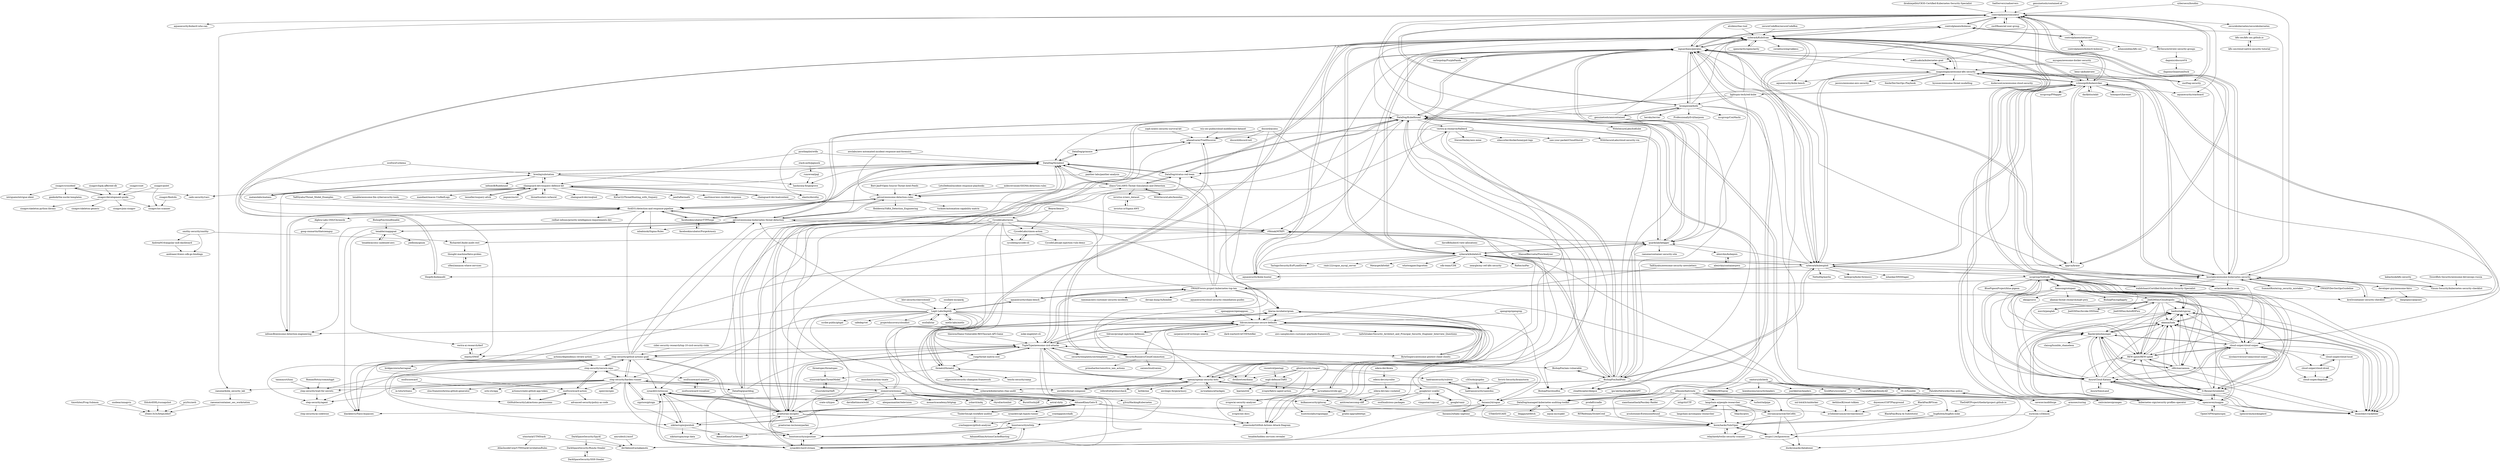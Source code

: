 digraph G {
"controlplaneio/simulator" -> "controlplaneio/kubesec" ["e"=1]
"controlplaneio/simulator" -> "controlplaneio/netassert"
"controlplaneio/simulator" -> "cncf/financial-user-group"
"controlplaneio/simulator" -> "inguardians/peirates"
"controlplaneio/simulator" -> "kubernetes-sigs/security-profiles-operator" ["e"=1]
"controlplaneio/simulator" -> "raesene/kube_security_lab"
"controlplaneio/simulator" -> "madhuakula/kubernetes-goat" ["e"=1]
"controlplaneio/simulator" -> "cncf/tag-security" ["e"=1]
"controlplaneio/simulator" -> "aquasecurity/kubectl-who-can" ["e"=1]
"controlplaneio/simulator" -> "aquasecurity/starboard" ["e"=1]
"controlplaneio/simulator" -> "cyberark/KubiScan"
"controlplaneio/simulator" -> "brompwnie/botb"
"controlplaneio/simulator" -> "securekubernetes/securekubernetes"
"controlplaneio/simulator" -> "vchinnipilli/kubestriker"
"controlplaneio/simulator" -> "DataDog/managed-kubernetes-auditing-toolkit"
"ksoclabs/awesome-kubernetes-security" -> "magnologan/awesome-k8s-security"
"ksoclabs/awesome-kubernetes-security" -> "krol3/container-security-checklist" ["e"=1]
"ksoclabs/awesome-kubernetes-security" -> "OWASP/www-project-kubernetes-top-ten"
"ksoclabs/awesome-kubernetes-security" -> "cyberark/KubiScan"
"ksoclabs/awesome-kubernetes-security" -> "Vinum-Security/kubernetes-security-checklist"
"ksoclabs/awesome-kubernetes-security" -> "cyberark/kubesploit"
"ksoclabs/awesome-kubernetes-security" -> "developer-guy/awesome-falco"
"ksoclabs/awesome-kubernetes-security" -> "vchinnipilli/kubestriker"
"ksoclabs/awesome-kubernetes-security" -> "SummitRoute/csp_security_mistakes" ["e"=1]
"ksoclabs/awesome-kubernetes-security" -> "walidshaari/Certified-Kubernetes-Security-Specialist" ["e"=1]
"ksoclabs/awesome-kubernetes-security" -> "madhuakula/kubernetes-goat" ["e"=1]
"ksoclabs/awesome-kubernetes-security" -> "controlplaneio/kubesec" ["e"=1]
"ksoclabs/awesome-kubernetes-security" -> "inguardians/peirates"
"ksoclabs/awesome-kubernetes-security" -> "octarinesec/kube-scan" ["e"=1]
"ksoclabs/awesome-kubernetes-security" -> "OWASP/DevSecOpsGuideline" ["e"=1]
"aquasecurity/kube-hunter" -> "cyberark/KubiScan" ["e"=1]
"cncf/tag-security" -> "controlplaneio/simulator" ["e"=1]
"cncf/tag-security" -> "magnologan/awesome-k8s-security" ["e"=1]
"cyberark/KubiScan" -> "cyberark/kubesploit"
"cyberark/KubiScan" -> "inguardians/peirates"
"cyberark/KubiScan" -> "appvia/krane" ["e"=1]
"cyberark/KubiScan" -> "Shopify/kubeaudit" ["e"=1]
"cyberark/KubiScan" -> "cyberark/kubernetes-rbac-audit"
"cyberark/KubiScan" -> "cyberark/kubeletctl"
"cyberark/KubiScan" -> "controlplaneio/kubesec" ["e"=1]
"cyberark/KubiScan" -> "aquasecurity/kube-hunter" ["e"=1]
"cyberark/KubiScan" -> "octarinesec/kube-scan" ["e"=1]
"cyberark/KubiScan" -> "openclarity/openclarity" ["e"=1]
"cyberark/KubiScan" -> "vchinnipilli/kubestriker"
"cyberark/KubiScan" -> "magnologan/awesome-k8s-security"
"cyberark/KubiScan" -> "ksoclabs/awesome-kubernetes-security"
"cyberark/KubiScan" -> "aquasecurity/kube-bench" ["e"=1]
"cyberark/KubiScan" -> "corneliusweig/rakkess" ["e"=1]
"cisagov/cset" -> "cisagov/development-guide" ["e"=1]
"kabachook/k8s-security" -> "Vinum-Security/kubernetes-security-checklist" ["e"=1]
"inguardians/peirates" -> "quarkslab/kdigger"
"inguardians/peirates" -> "cyberark/KubiScan"
"inguardians/peirates" -> "cyberark/kubesploit"
"inguardians/peirates" -> "brompwnie/botb"
"inguardians/peirates" -> "DataDog/KubeHound"
"inguardians/peirates" -> "DataDog/stratus-red-team" ["e"=1]
"inguardians/peirates" -> "BishopFox/badPods"
"inguardians/peirates" -> "aquasecurity/kube-hunter" ["e"=1]
"inguardians/peirates" -> "stealthcopter/deepce" ["e"=1]
"inguardians/peirates" -> "cyberark/kubeletctl"
"inguardians/peirates" -> "controlplaneio/simulator"
"inguardians/peirates" -> "madhuakula/kubernetes-goat" ["e"=1]
"inguardians/peirates" -> "controlplaneio/kubesec" ["e"=1]
"inguardians/peirates" -> "appvia/krane" ["e"=1]
"inguardians/peirates" -> "carlospolop/PurplePanda" ["e"=1]
"teoseller/osquery-attck" -> "chainguard-dev/osquery-defense-kit" ["e"=1]
"benc-uk/kubeview" -> "vchinnipilli/kubestriker" ["e"=1]
"JoelGMSec/AutoRDPwn" -> "JoelGMSec/Cloudtopolis" ["e"=1]
"controlplaneio/kubesec" -> "cyberark/KubiScan" ["e"=1]
"controlplaneio/kubesec" -> "controlplaneio/simulator" ["e"=1]
"controlplaneio/kubesec" -> "controlplaneio/netassert" ["e"=1]
"controlplaneio/kubesec" -> "inguardians/peirates" ["e"=1]
"controlplaneio/kubectl-kubesec" -> "controlplaneio/netassert" ["e"=1]
"Shopify/kubeaudit" -> "cyberark/KubiScan" ["e"=1]
"threatspec/threatspec" -> "iriusrisk/OpenThreatModel" ["e"=1]
"jmpsec/osctrl" -> "chainguard-dev/osquery-defense-kit" ["e"=1]
"brompwnie/botb" -> "inguardians/peirates"
"brompwnie/botb" -> "genuinetools/amicontained" ["e"=1]
"brompwnie/botb" -> "heroku/terrier"
"brompwnie/botb" -> "ProfessionallyEvil/harpoon"
"brompwnie/botb" -> "nccgroup/ConMachi"
"brompwnie/botb" -> "stealthcopter/deepce" ["e"=1]
"brompwnie/botb" -> "PaloAltoNetworks/rbac-police"
"brompwnie/botb" -> "quarkslab/kdigger"
"brompwnie/botb" -> "cyberark/KubiScan"
"brompwnie/botb" -> "DataDog/KubeHound"
"brompwnie/botb" -> "controlplaneio/simulator"
"cisagov/development-guide" -> "cisagov/skeleton-python-library"
"cisagov/development-guide" -> "cisagov/skeleton-generic"
"cisagov/development-guide" -> "cisagov/join-cisagov"
"cisagov/development-guide" -> "cisagov/crossfeed"
"cisagov/development-guide" -> "cisagov/ioc-scanner"
"controlplaneio/netassert" -> "controlplaneio/kubesec" ["e"=1]
"controlplaneio/netassert" -> "controlplaneio/simulator"
"controlplaneio/netassert" -> "controlplaneio/kubectl-kubesec" ["e"=1]
"controlplaneio/netassert" -> "MrSecure/review-security-groups"
"controlplaneio/netassert" -> "mhausenblas/k8s-sec"
"dagonis/obscureV4" -> "dagonis/QuantumDuck"
"appvia/krane" -> "cyberark/KubiScan" ["e"=1]
"appvia/krane" -> "vchinnipilli/kubestriker" ["e"=1]
"appvia/krane" -> "inguardians/peirates" ["e"=1]
"cncf/financial-user-group" -> "controlplaneio/simulator"
"k8s-sec/k8s-sec.github.io" -> "k8s-sec/cloud-native-security-tutorial"
"Samsung/cotopaxi" -> "baiduxlab/sgxray"
"Samsung/cotopaxi" -> "akamai/luda"
"Samsung/cotopaxi" -> "REW-sploit/REW-sploit"
"Samsung/cotopaxi" -> "dsnezhkov/racketeer"
"Samsung/cotopaxi" -> "fkasler/phishmonger"
"Samsung/cotopaxi" -> "openraven/magpie"
"Samsung/cotopaxi" -> "nccgroup/Solitude"
"Samsung/cotopaxi" -> "c6fc/warcannon"
"Samsung/cotopaxi" -> "Azure/Cloud-Katana"
"Samsung/cotopaxi" -> "G-Research/siembol"
"Samsung/cotopaxi" -> "cloud-sniper/cloud-sniper"
"Samsung/cotopaxi" -> "ekiojp/circo"
"Samsung/cotopaxi" -> "akamai-threat-research/mqtt-pwn" ["e"=1]
"Samsung/cotopaxi" -> "JoelGMSec/Cloudtopolis"
"Samsung/cotopaxi" -> "BishopFox/zigdiggity" ["e"=1]
"AndreaM16/angular-mdl-dashboard" -> "andream16/aws-sdk-go-bindings"
"raesene/kube_security_lab" -> "raesene/container_sec_workstation"
"madhuakula/kubernetes-goat" -> "magnologan/awesome-k8s-security" ["e"=1]
"madhuakula/kubernetes-goat" -> "inguardians/peirates" ["e"=1]
"mxschmitt/action-tmate" -> "zizmorcore/zizmor" ["e"=1]
"magnologan/awesome-k8s-security" -> "ksoclabs/awesome-kubernetes-security"
"magnologan/awesome-k8s-security" -> "madhuakula/kubernetes-goat" ["e"=1]
"magnologan/awesome-k8s-security" -> "walidshaari/Certified-Kubernetes-Security-Specialist" ["e"=1]
"magnologan/awesome-k8s-security" -> "cyberark/KubiScan"
"magnologan/awesome-k8s-security" -> "inguardians/peirates"
"magnologan/awesome-k8s-security" -> "krol3/container-security-checklist" ["e"=1]
"magnologan/awesome-k8s-security" -> "aquasecurity/kube-hunter" ["e"=1]
"magnologan/awesome-k8s-security" -> "hysnsec/awesome-threat-modelling" ["e"=1]
"magnologan/awesome-k8s-security" -> "vchinnipilli/kubestriker"
"magnologan/awesome-k8s-security" -> "cyberark/kubesploit"
"magnologan/awesome-k8s-security" -> "cncf/tag-security" ["e"=1]
"magnologan/awesome-k8s-security" -> "4ndersonLin/awesome-cloud-security" ["e"=1]
"magnologan/awesome-k8s-security" -> "jassics/awesome-aws-security" ["e"=1]
"magnologan/awesome-k8s-security" -> "aquasecurity/kube-bench" ["e"=1]
"magnologan/awesome-k8s-security" -> "6mile/DevSecOps-Playbook" ["e"=1]
"mxrch/penglab" -> "JoelGMSec/Cloudtopolis" ["e"=1]
"infosecB/awesome-detection-engineering" -> "0x4D31/detection-and-response-pipeline" ["e"=1]
"octarinesec/kube-scan" -> "cyberark/KubiScan" ["e"=1]
"panther-labs/panther-analysis" -> "DataDog/threatest" ["e"=1]
"panther-labs/panther-analysis" -> "0x4D31/detection-and-response-pipeline" ["e"=1]
"panther-labs/panther-analysis" -> "dwillowtree/diana" ["e"=1]
"walidshaari/Certified-Kubernetes-Security-Specialist" -> "magnologan/awesome-k8s-security" ["e"=1]
"myugan/awesome-docker-security" -> "magnologan/awesome-k8s-security" ["e"=1]
"myugan/awesome-docker-security" -> "ksoclabs/awesome-kubernetes-security" ["e"=1]
"alcideio/rbac-tool" -> "cyberark/KubiScan" ["e"=1]
"OWASP/DevSecOpsGuideline" -> "ksoclabs/awesome-kubernetes-security" ["e"=1]
"rfc-st/humble" -> "caverav/auditforge"
"rfc-st/humble" -> "cmlccie/awsipranges"
"rfc-st/humble" -> "koreyhacks/VulnViper"
"WithSecureLabs/leonidas" -> "sbasu7241/AWS-Threat-Simulation-and-Detection" ["e"=1]
"openclarity/openclarity" -> "cyberark/KubiScan" ["e"=1]
"Swordfish-Security/awesome-devsecops-russia" -> "Vinum-Security/kubernetes-security-checklist" ["e"=1]
"kubernetes-sigs/security-profiles-operator" -> "controlplaneio/simulator" ["e"=1]
"kubernetes-sigs/security-profiles-operator" -> "PaloAltoNetworks/rbac-police" ["e"=1]
"stealthcopter/deepce" -> "inguardians/peirates" ["e"=1]
"cloud-sniper/cloud-sniper" -> "REW-sploit/REW-sploit"
"cloud-sniper/cloud-sniper" -> "baiduxlab/sgxray"
"cloud-sniper/cloud-sniper" -> "dsnezhkov/racketeer"
"cloud-sniper/cloud-sniper" -> "akamai/luda"
"cloud-sniper/cloud-sniper" -> "openraven/magpie"
"cloud-sniper/cloud-sniper" -> "fkasler/phishmonger"
"cloud-sniper/cloud-sniper" -> "G-Research/siembol"
"cloud-sniper/cloud-sniper" -> "Azure/Cloud-Katana"
"cloud-sniper/cloud-sniper" -> "cloud-sniper/cloud-droid"
"cloud-sniper/cloud-sniper" -> "nicolasriverocorvalan/cloud-sniper"
"cloud-sniper/cloud-sniper" -> "cloud-sniper/dagobah"
"cloud-sniper/cloud-sniper" -> "cloud-sniper/cloud-lusat"
"cloud-sniper/cloud-sniper" -> "nccgroup/Solitude"
"G-Research/siembol" -> "baiduxlab/sgxray"
"G-Research/siembol" -> "dsnezhkov/racketeer"
"G-Research/siembol" -> "fkasler/phishmonger"
"G-Research/siembol" -> "akamai/luda"
"G-Research/siembol" -> "cloud-sniper/cloud-sniper"
"G-Research/siembol" -> "openraven/magpie"
"G-Research/siembol" -> "REW-sploit/REW-sploit"
"G-Research/siembol" -> "Azure/Cloud-Katana"
"cyberark/kubeletctl" -> "cyberark/KubiScan"
"cyberark/kubeletctl" -> "cyberark/kubesploit"
"cyberark/kubeletctl" -> "BishopFox/badPods"
"cyberark/kubeletctl" -> "quarkslab/kdigger"
"cyberark/kubeletctl" -> "inguardians/peirates"
"cyberark/kubeletctl" -> "Metarget/k0otkit" ["e"=1]
"cyberark/kubeletctl" -> "whotwagner/logrotten" ["e"=1]
"cyberark/kubeletctl" -> "cdk-team/CDK" ["e"=1]
"cyberark/kubeletctl" -> "appvia/krane" ["e"=1]
"cyberark/kubeletctl" -> "neargle/my-re0-k8s-security" ["e"=1]
"cyberark/kubeletctl" -> "Ridter/noPac" ["e"=1]
"cyberark/kubeletctl" -> "TarlogicSecurity/EoPLoadDriver" ["e"=1]
"cyberark/kubeletctl" -> "PaloAltoNetworks/rbac-police"
"cyberark/kubeletctl" -> "rmb122/rogue_mysql_server" ["e"=1]
"cisagov/crossfeed" -> "cisagov/development-guide"
"cisagov/crossfeed" -> "intrigueio/intrigue-ident"
"cisagov/crossfeed" -> "geeknik/the-nuclei-templates" ["e"=1]
"cisagov/crossfeed" -> "cado-security/varc"
"davidB/kubectl-view-allocations" -> "cyberark/kubeletctl" ["e"=1]
"cisagov/findcdn" -> "cisagov/ioc-scanner"
"c6fc/warcannon" -> "REW-sploit/REW-sploit"
"c6fc/warcannon" -> "akamai/luda"
"c6fc/warcannon" -> "baiduxlab/sgxray"
"c6fc/warcannon" -> "dsnezhkov/racketeer"
"c6fc/warcannon" -> "fkasler/phishmonger"
"c6fc/warcannon" -> "nccgroup/Solitude"
"c6fc/warcannon" -> "Azure/Cloud-Katana"
"cloud-sniper/cloud-droid" -> "cloud-sniper/cloud-lusat"
"cloud-sniper/cloud-droid" -> "cloud-sniper/dagobah"
"JoelGMSec/Cloudtopolis" -> "baiduxlab/sgxray"
"JoelGMSec/Cloudtopolis" -> "REW-sploit/REW-sploit"
"JoelGMSec/Cloudtopolis" -> "akamai/luda"
"JoelGMSec/Cloudtopolis" -> "fkasler/phishmonger"
"JoelGMSec/Cloudtopolis" -> "dsnezhkov/racketeer"
"JoelGMSec/Cloudtopolis" -> "Azure/Cloud-Katana"
"JoelGMSec/Cloudtopolis" -> "JoelGMSec/Invoke-DNSteal"
"JoelGMSec/Cloudtopolis" -> "mxrch/penglab" ["e"=1]
"JoelGMSec/Cloudtopolis" -> "JoelGMSec/AutoRDPwn" ["e"=1]
"JoelGMSec/Cloudtopolis" -> "G-Research/siembol"
"JoelGMSec/Cloudtopolis" -> "c6fc/warcannon"
"JoelGMSec/Cloudtopolis" -> "cloud-sniper/cloud-sniper"
"ibrahimjelliti/CKSS-Certified-Kubernetes-Security-Specialist" -> "controlplaneio/simulator" ["e"=1]
"cyberark/kubernetes-rbac-audit" -> "cyberark/KubiScan"
"cyberark/kubernetes-rbac-audit" -> "g3rzi/HackingKubernetes"
"securekubernetes/securekubernetes" -> "k8s-sec/k8s-sec.github.io"
"darkbitio/mkit" -> "vchinnipilli/kubestriker" ["e"=1]
"k8s-sec/cloud-native-security-tutorial" -> "k8s-sec/k8s-sec.github.io"
"alexivkin/kubepwn" -> "alexivkin/containerpwn"
"raesene/container_sec_workstation" -> "z0mb13s3c/httpx2bbrf"
"cloud-sniper/cloud-lusat" -> "cloud-sniper/cloud-droid"
"cloud-sniper/cloud-lusat" -> "cloud-sniper/dagobah"
"timwhitez/Frog-Submon" -> "z0mb13s3c/httpx2bbrf"
"alexivkin/containerpwn" -> "alexivkin/kubepwn"
"snobear/nmapvis" -> "z0mb13s3c/httpx2bbrf"
"ossf/scorecard" -> "ossf/scorecard-action" ["e"=1]
"BishopFox/iam-vulnerable" -> "BishopFox/badPods" ["e"=1]
"nccgroup/Solitude" -> "baiduxlab/sgxray"
"nccgroup/Solitude" -> "dsnezhkov/racketeer"
"nccgroup/Solitude" -> "Azure/Cloud-Katana"
"nccgroup/Solitude" -> "akamai/luda"
"nccgroup/Solitude" -> "REW-sploit/REW-sploit"
"nccgroup/Solitude" -> "cloud-sniper/cloud-sniper"
"nccgroup/Solitude" -> "fkasler/phishmonger"
"nccgroup/Solitude" -> "G-Research/siembol"
"nccgroup/Solitude" -> "c6fc/warcannon"
"nccgroup/Solitude" -> "openraven/magpie"
"nccgroup/Solitude" -> "BluePigeonProject/blue-pigeon"
"nccgroup/Solitude" -> "Samsung/cotopaxi"
"Azure/SimuLand" -> "Azure/Cloud-Katana" ["e"=1]
"fkasler/phishmonger" -> "baiduxlab/sgxray"
"fkasler/phishmonger" -> "akamai/luda"
"fkasler/phishmonger" -> "dsnezhkov/racketeer"
"fkasler/phishmonger" -> "G-Research/siembol"
"fkasler/phishmonger" -> "cloud-sniper/cloud-sniper"
"fkasler/phishmonger" -> "openraven/magpie"
"fkasler/phishmonger" -> "REW-sploit/REW-sploit"
"fkasler/phishmonger" -> "claissg/humble_chameleon"
"fkasler/phishmonger" -> "Azure/Cloud-Katana"
"fkasler/phishmonger" -> "c6fc/warcannon"
"krol3/container-security-checklist" -> "ksoclabs/awesome-kubernetes-security" ["e"=1]
"krol3/container-security-checklist" -> "magnologan/awesome-k8s-security" ["e"=1]
"cyberark/kubesploit" -> "cyberark/KubiScan"
"cyberark/kubesploit" -> "inguardians/peirates"
"cyberark/kubesploit" -> "vchinnipilli/kubestriker"
"cyberark/kubesploit" -> "cyberark/kubeletctl"
"cyberark/kubesploit" -> "aquasecurity/kube-hunter" ["e"=1]
"cyberark/kubesploit" -> "quarkslab/kdigger"
"cyberark/kubesploit" -> "ksoclabs/awesome-kubernetes-security"
"cyberark/kubesploit" -> "BishopFox/badPods"
"cyberark/kubesploit" -> "magnologan/awesome-k8s-security"
"cyberark/kubesploit" -> "Ne0nd0g/merlin" ["e"=1]
"cyberark/kubesploit" -> "Shopify/kubeaudit" ["e"=1]
"cyberark/kubesploit" -> "nccgroup/Solitude"
"cyberark/kubesploit" -> "keikoproj/kube-forensics" ["e"=1]
"cyberark/kubesploit" -> "mhaskar/DNSStager" ["e"=1]
"cyberark/kubesploit" -> "octarinesec/kube-scan" ["e"=1]
"threathunters-io/laurel" -> "chainguard-dev/osquery-defense-kit" ["e"=1]
"BishopFox/badPods" -> "cyberark/kubeletctl"
"BishopFox/badPods" -> "inguardians/peirates"
"BishopFox/badPods" -> "quarkslab/kdigger"
"BishopFox/badPods" -> "BishopFox/iam-vulnerable" ["e"=1]
"BishopFox/badPods" -> "stealthcopter/deepce" ["e"=1]
"BishopFox/badPods" -> "BishopFox/cloudfox" ["e"=1]
"BishopFox/badPods" -> "cyberark/kubesploit"
"BishopFox/badPods" -> "cyberark/kubernetes-rbac-audit"
"BishopFox/badPods" -> "DataDog/KubeHound"
"BishopFox/badPods" -> "raesene/kube_security_lab"
"BishopFox/badPods" -> "cyberark/KubiScan"
"BishopFox/badPods" -> "PaloAltoNetworks/rbac-police"
"BishopFox/badPods" -> "controlplaneio/simulator"
"BishopFox/badPods" -> "r0binak/MTKPI"
"BishopFox/badPods" -> "DataDog/managed-kubernetes-auditing-toolkit"
"vchinnipilli/kubestriker" -> "cyberark/kubesploit"
"vchinnipilli/kubestriker" -> "appvia/krane" ["e"=1]
"vchinnipilli/kubestriker" -> "cyberark/KubiScan"
"vchinnipilli/kubestriker" -> "homeport/havener" ["e"=1]
"vchinnipilli/kubestriker" -> "inguardians/peirates"
"vchinnipilli/kubestriker" -> "darkbitio/mkit" ["e"=1]
"vchinnipilli/kubestriker" -> "aquasecurity/starboard" ["e"=1]
"vchinnipilli/kubestriker" -> "ksoclabs/awesome-kubernetes-security"
"vchinnipilli/kubestriker" -> "nccgroup/PMapper" ["e"=1]
"vchinnipilli/kubestriker" -> "magnologan/awesome-k8s-security"
"vchinnipilli/kubestriker" -> "lightspin-tech/red-kube" ["e"=1]
"vchinnipilli/kubestriker" -> "REW-sploit/REW-sploit"
"vchinnipilli/kubestriker" -> "cloud-sniper/cloud-sniper"
"vchinnipilli/kubestriker" -> "controlplaneio/simulator"
"vchinnipilli/kubestriker" -> "Azure/Cloud-Katana"
"mdecrevoisier/SIGMA-detection-rules" -> "jatrost/awesome-detection-rules" ["e"=1]
"iriusrisk/startleft" -> "iriusrisk/OpenThreatModel"
"ossf/allstar" -> "Legit-Labs/legitify" ["e"=1]
"developer-guy/awesome-falco" -> "danpopnyc/popcast"
"dsnezhkov/racketeer" -> "baiduxlab/sgxray"
"dsnezhkov/racketeer" -> "akamai/luda"
"lightspin-tech/red-kube" -> "vchinnipilli/kubestriker" ["e"=1]
"lightspin-tech/red-kube" -> "cyberark/kubesploit" ["e"=1]
"lightspin-tech/red-kube" -> "cyberark/KubiScan" ["e"=1]
"lightspin-tech/red-kube" -> "inguardians/peirates" ["e"=1]
"lightspin-tech/red-kube" -> "brompwnie/botb" ["e"=1]
"lightspin-tech/red-kube" -> "quarkslab/kdigger" ["e"=1]
"lightspin-tech/red-kube" -> "DataDog/KubeHound" ["e"=1]
"openraven/magpie" -> "akamai/luda"
"openraven/magpie" -> "OpenCSPM/opencspm" ["e"=1]
"openraven/magpie" -> "baiduxlab/sgxray"
"openraven/magpie" -> "dsnezhkov/racketeer"
"openraven/magpie" -> "cloud-sniper/cloud-sniper"
"openraven/magpie" -> "openraven/mockingbird"
"openraven/magpie" -> "fkasler/phishmonger"
"openraven/magpie" -> "G-Research/siembol"
"openraven/magpie" -> "REW-sploit/REW-sploit"
"openraven/magpie" -> "Azure/Cloud-Katana"
"Azure/Cloud-Katana" -> "dsnezhkov/racketeer"
"Azure/Cloud-Katana" -> "baiduxlab/sgxray"
"Azure/Cloud-Katana" -> "akamai/luda"
"Azure/Cloud-Katana" -> "REW-sploit/REW-sploit"
"Azure/Cloud-Katana" -> "cloud-sniper/cloud-sniper"
"Azure/Cloud-Katana" -> "nccgroup/Solitude"
"Azure/Cloud-Katana" -> "fkasler/phishmonger"
"Azure/Cloud-Katana" -> "openraven/magpie"
"Azure/Cloud-Katana" -> "G-Research/siembol"
"Azure/Cloud-Katana" -> "Azure/SimuLand" ["e"=1]
"OpenCSPM/opencspm" -> "openraven/magpie" ["e"=1]
"Edu4rdSHL/rusnapshot" -> "z0mb13s3c/httpx2bbrf"
"akamai/luda" -> "baiduxlab/sgxray"
"akamai/luda" -> "dsnezhkov/racketeer"
"akamai/luda" -> "REW-sploit/REW-sploit"
"akamai/luda" -> "fkasler/phishmonger"
"REW-sploit/REW-sploit" -> "baiduxlab/sgxray"
"REW-sploit/REW-sploit" -> "akamai/luda"
"REW-sploit/REW-sploit" -> "dsnezhkov/racketeer"
"REW-sploit/REW-sploit" -> "cloud-sniper/cloud-sniper"
"REW-sploit/REW-sploit" -> "c6fc/warcannon"
"baiduxlab/sgxray" -> "akamai/luda"
"baiduxlab/sgxray" -> "dsnezhkov/racketeer"
"baiduxlab/sgxray" -> "REW-sploit/REW-sploit"
"thought-machine/falco-probes" -> "sHesl/amazon-where-services"
"pry0cc/awh" -> "z0mb13s3c/httpx2bbrf"
"6mile/DevSecOps-Playbook" -> "magnologan/awesome-k8s-security" ["e"=1]
"TalEliyahu/awesome-security-newsletters" -> "ksoclabs/awesome-kubernetes-security" ["e"=1]
"TalEliyahu/awesome-security-newsletters" -> "tldrsec/awesome-secure-defaults" ["e"=1]
"ossillate-inc/packj" -> "Legit-Labs/legitify" ["e"=1]
"aquasecurity/chain-bench" -> "Legit-Labs/legitify" ["e"=1]
"aquasecurity/chain-bench" -> "OWASP/www-project-kubernetes-top-ten" ["e"=1]
"ossf/scorecard-action" -> "step-security/secure-repo"
"ossf/scorecard-action" -> "GitHubSecurityLab/actions-permissions"
"ossf/scorecard-action" -> "advanced-security/policy-as-code" ["e"=1]
"cybersecsi/houdini" -> "ksoclabs/awesome-kubernetes-security" ["e"=1]
"cybersecsi/houdini" -> "controlplaneio/simulator" ["e"=1]
"rung/threat-matrix-cicd" -> "TupleType/awesome-cicd-attacks" ["e"=1]
"rung/threat-matrix-cicd" -> "threatcl/threatcl" ["e"=1]
"step-security/secure-repo" -> "step-security/harden-runner"
"step-security/secure-repo" -> "step-security/agent"
"step-security/secure-repo" -> "step-security/github-actions-goat"
"step-security/secure-repo" -> "ossf/scorecard-action"
"step-security/secure-repo" -> "ossf/scorecard-monitor"
"step-security/secure-repo" -> "step-security/wait-for-secrets"
"step-security/harden-runner" -> "step-security/secure-repo"
"step-security/harden-runner" -> "step-security/github-actions-goat"
"step-security/harden-runner" -> "step-security/agent"
"step-security/harden-runner" -> "sigstore/gitsign" ["e"=1]
"step-security/harden-runner" -> "slsa-framework/slsa-github-generator" ["e"=1]
"step-security/harden-runner" -> "ossf/scorecard-action"
"step-security/harden-runner" -> "octo-sts/app" ["e"=1]
"step-security/harden-runner" -> "AdnaneKhan/Gato-X"
"step-security/harden-runner" -> "openvex/spec" ["e"=1]
"step-security/harden-runner" -> "boostsecurityio/poutine"
"step-security/harden-runner" -> "zizmorcore/zizmor"
"step-security/harden-runner" -> "step-security/wait-for-secrets"
"step-security/harden-runner" -> "DataDog/guarddog" ["e"=1]
"step-security/harden-runner" -> "nikitastupin/pwnhub"
"step-security/harden-runner" -> "in-toto/witness" ["e"=1]
"cider-security-research/top-10-cicd-security-risks" -> "step-security/github-actions-goat" ["e"=1]
"cisagov/log4j-affected-db" -> "cisagov/development-guide" ["e"=1]
"sigstore/gitsign" -> "step-security/harden-runner" ["e"=1]
"OWASP/www-project-kubernetes-top-ten" -> "ksoclabs/awesome-kubernetes-security"
"OWASP/www-project-kubernetes-top-ten" -> "TupleType/awesome-cicd-attacks"
"OWASP/www-project-kubernetes-top-ten" -> "aquasecurity/chain-bench" ["e"=1]
"OWASP/www-project-kubernetes-top-ten" -> "krol3/container-security-checklist" ["e"=1]
"OWASP/www-project-kubernetes-top-ten" -> "ramimac/aws-customer-security-incidents" ["e"=1]
"OWASP/www-project-kubernetes-top-ten" -> "jatrost/awesome-kubernetes-threat-detection"
"OWASP/www-project-kubernetes-top-ten" -> "devops-kung-fu/bomber" ["e"=1]
"OWASP/www-project-kubernetes-top-ten" -> "inguardians/peirates"
"OWASP/www-project-kubernetes-top-ten" -> "DataDog/stratus-red-team" ["e"=1]
"OWASP/www-project-kubernetes-top-ten" -> "DataDog/threatest"
"OWASP/www-project-kubernetes-top-ten" -> "tldrsec/awesome-secure-defaults"
"OWASP/www-project-kubernetes-top-ten" -> "klarna-incubator/gram"
"OWASP/www-project-kubernetes-top-ten" -> "aquasecurity/cloud-security-remediation-guides" ["e"=1]
"OWASP/www-project-kubernetes-top-ten" -> "PaloAltoNetworks/rbac-police"
"TalEliyahu/Threat_Model_Examples" -> "0x4D31/detection-and-response-pipeline" ["e"=1]
"step-security/github-actions-goat" -> "step-security/harden-runner"
"step-security/github-actions-goat" -> "step-security/secure-repo"
"step-security/github-actions-goat" -> "TupleType/awesome-cicd-attacks"
"step-security/github-actions-goat" -> "step-security/agent"
"step-security/github-actions-goat" -> "DataDog/threatest"
"step-security/github-actions-goat" -> "praetorian-inc/gato"
"step-security/github-actions-goat" -> "blackberry/Falco-bypasses"
"step-security/github-actions-goat" -> "GitHubSecurityLab/actions-permissions"
"step-security/github-actions-goat" -> "BishopFox/iam-vulnerable" ["e"=1]
"step-security/github-actions-goat" -> "nikitastupin/pwnhub"
"step-security/github-actions-goat" -> "bridgecrewio/terragoat" ["e"=1]
"step-security/github-actions-goat" -> "jatrost/awesome-kubernetes-threat-detection"
"step-security/github-actions-goat" -> "0x4D31/detection-and-response-pipeline"
"step-security/github-actions-goat" -> "synacktiv/octoscan"
"DataDog/stratus-red-team" -> "DataDog/threatest" ["e"=1]
"DataDog/stratus-red-team" -> "sbasu7241/AWS-Threat-Simulation-and-Detection" ["e"=1]
"DataDog/stratus-red-team" -> "DataDog/KubeHound" ["e"=1]
"DataDog/stratus-red-team" -> "inguardians/peirates" ["e"=1]
"blst-security/cherrybomb" -> "Legit-Labs/legitify" ["e"=1]
"carlospolop/PurplePanda" -> "inguardians/peirates" ["e"=1]
"tenable/access-undenied-aws" -> "tenable/cnappgoat" ["e"=1]
"awslabs/aws-automated-incident-response-and-forensics" -> "jatrost/awesome-detection-rules" ["e"=1]
"awslabs/aws-automated-incident-response-and-forensics" -> "DataDog/threatest" ["e"=1]
"sbasu7241/AWS-Threat-Simulation-and-Detection" -> "invictus-ir/aws_dataset"
"sbasu7241/AWS-Threat-Simulation-and-Detection" -> "DataDog/stratus-red-team" ["e"=1]
"sbasu7241/AWS-Threat-Simulation-and-Detection" -> "DataDog/threatest"
"sbasu7241/AWS-Threat-Simulation-and-Detection" -> "WithSecureLabs/leonidas" ["e"=1]
"sbasu7241/AWS-Threat-Simulation-and-Detection" -> "jatrost/awesome-detection-rules"
"step-security/agent" -> "step-security/ai-codewise"
"step-security/wait-for-secrets" -> "step-security/agent"
"ocsf/ocsf-schema" -> "brexhq/substation" ["e"=1]
"ocsf/ocsf-schema" -> "0x4D31/detection-and-response-pipeline" ["e"=1]
"wiz-sec-public/cloud-middleware-dataset" -> "adanalvarez/TrailDiscover" ["e"=1]
"brexhq/substation" -> "DataDog/threatest"
"brexhq/substation" -> "hashicorp-forge/grove"
"brexhq/substation" -> "0x4D31/detection-and-response-pipeline"
"brexhq/substation" -> "chainguard-dev/osquery-defense-kit"
"brexhq/substation" -> "infosecB/Rulehound"
"brexhq/substation" -> "matanolabs/matano" ["e"=1]
"quarkslab/kdigger" -> "inguardians/peirates"
"quarkslab/kdigger" -> "DataDog/KubeHound"
"quarkslab/kdigger" -> "r0binak/MTKPI"
"quarkslab/kdigger" -> "cyberark/kubeletctl"
"quarkslab/kdigger" -> "BishopFox/badPods"
"quarkslab/kdigger" -> "blackberry/Falco-bypasses"
"quarkslab/kdigger" -> "raesene/container-security-site"
"quarkslab/kdigger" -> "alexivkin/kubepwn"
"PaloAltoNetworks/rbac-police" -> "DataDog/KubeHound"
"PaloAltoNetworks/rbac-police" -> "DataDog/managed-kubernetes-auditing-toolkit"
"PaloAltoNetworks/rbac-police" -> "kubernetes-sigs/security-profiles-operator" ["e"=1]
"threatcl/threatcl" -> "klarna-incubator/gram"
"threatcl/threatcl" -> "openai/openai-security-bots"
"threatcl/threatcl" -> "edgeroute/security-champion-framework" ["e"=1]
"threatcl/threatcl" -> "tenchi-security/camp"
"threatcl/threatcl" -> "tldrsec/awesome-secure-defaults"
"threatcl/threatcl" -> "iriusrisk/OpenThreatModel"
"actions/dependency-review-action" -> "ossf/scorecard-action" ["e"=1]
"actions/dependency-review-action" -> "step-security/secure-repo" ["e"=1]
"iriusrisk/OpenThreatModel" -> "iriusrisk/startleft"
"SummitRoute/csp_security_mistakes" -> "ksoclabs/awesome-kubernetes-security" ["e"=1]
"nikitastupin/pwnhub" -> "nikitastupin/orgs-data"
"nikitastupin/pwnhub" -> "AdnaneKhan/Cacheract"
"nikitastupin/pwnhub" -> "AdnaneKhan/Gato-X"
"nikitastupin/pwnhub" -> "synacktiv/octoscan"
"Vinum-Security/kubernetes-security-checklist" -> "ksoclabs/awesome-kubernetes-security"
"RITRedteam/StreetCred" -> "koreyhacks/VulnViper"
"sHesl/amazon-where-services" -> "thought-machine/falco-probes"
"metlo-labs/metlo" -> "Legit-Labs/legitify" ["e"=1]
"Bearer/bearer" -> "CycodeLabs/raven" ["e"=1]
"Bearer/bearer" -> "CycodeLabs/cimon-action" ["e"=1]
"Bert-JanP/Open-Source-Threat-Intel-Feeds" -> "jatrost/awesome-detection-rules" ["e"=1]
"zoph-io/aws-security-survival-kit" -> "adanalvarez/TrailDiscover" ["e"=1]
"BishopFox/cloudfoxable" -> "tenable/cnappgoat" ["e"=1]
"openappsec/openappsec" -> "tldrsec/awesome-secure-defaults" ["e"=1]
"pirxthepilot/wtfis" -> "chainguard-dev/osquery-defense-kit" ["e"=1]
"pirxthepilot/wtfis" -> "DataDog/threatest" ["e"=1]
"SadServers/sadservers" -> "controlplaneio/simulator" ["e"=1]
"matanolabs/matano" -> "chainguard-dev/osquery-defense-kit" ["e"=1]
"matanolabs/matano" -> "brexhq/substation" ["e"=1]
"praetorian-inc/noseyparker" -> "praetorian-inc/gato" ["e"=1]
"klarna-incubator/gram" -> "threatcl/threatcl"
"klarna-incubator/gram" -> "tldrsec/awesome-secure-defaults"
"klarna-incubator/gram" -> "openai/openai-security-bots"
"Legit-Labs/legitify" -> "aquasecurity/chain-bench" ["e"=1]
"Legit-Labs/legitify" -> "scribe-public/gitgat" ["e"=1]
"Legit-Labs/legitify" -> "tldrsec/awesome-secure-defaults"
"Legit-Labs/legitify" -> "safedep/vet" ["e"=1]
"Legit-Labs/legitify" -> "boostsecurityio/poutine"
"Legit-Labs/legitify" -> "praetorian-inc/gato"
"Legit-Labs/legitify" -> "ossf/allstar" ["e"=1]
"Legit-Labs/legitify" -> "metlo-labs/metlo" ["e"=1]
"Legit-Labs/legitify" -> "synacktiv/nord-stream"
"Legit-Labs/legitify" -> "TupleType/awesome-cicd-attacks"
"Legit-Labs/legitify" -> "step-security/harden-runner"
"Legit-Labs/legitify" -> "BishopFox/cloudfox" ["e"=1]
"Legit-Labs/legitify" -> "jatrost/awesome-kubernetes-threat-detection"
"Legit-Labs/legitify" -> "awslabs/threat-composer" ["e"=1]
"Legit-Labs/legitify" -> "projectdiscovery/cloudlist" ["e"=1]
"RomanHotsiy/commitgpt" -> "step-security/wait-for-secrets" ["e"=1]
"ghostsecurity/reaper" -> "hadriansecurity/subwiz"
"ghostsecurity/reaper" -> "xvnpw/fabric-agent-action"
"ghostsecurity/reaper" -> "faizann24/rogue"
"ghostsecurity/reaper" -> "openai/openai-security-bots"
"ghostsecurity/reaper" -> "osgil-defense/TARS"
"ghostsecurity/reaper" -> "xvnpw/ai-security-analyzer"
"ghostsecurity/reaper" -> "dwillowtree/diana"
"tanmoysrt/lumi" -> "step-security/wait-for-secrets" ["e"=1]
"chainguard-dev/osquery-defense-kit" -> "chainguard-dev/osqtool"
"chainguard-dev/osquery-defense-kit" -> "teoseller/osquery-attck" ["e"=1]
"chainguard-dev/osquery-defense-kit" -> "Kirtar22/ThreatHunting_with_Osquery" ["e"=1]
"chainguard-dev/osquery-defense-kit" -> "jamf/aftermath" ["e"=1]
"chainguard-dev/osquery-defense-kit" -> "jmpsec/osctrl" ["e"=1]
"chainguard-dev/osquery-defense-kit" -> "brexhq/substation"
"chainguard-dev/osquery-defense-kit" -> "DataDog/threatest"
"chainguard-dev/osquery-defense-kit" -> "threathunters-io/laurel" ["e"=1]
"chainguard-dev/osquery-defense-kit" -> "infosecB/awesome-detection-engineering" ["e"=1]
"chainguard-dev/osquery-defense-kit" -> "elastic/dorothy"
"chainguard-dev/osquery-defense-kit" -> "matanolabs/matano" ["e"=1]
"chainguard-dev/osquery-defense-kit" -> "easttimor/aws-incident-response" ["e"=1]
"chainguard-dev/osquery-defense-kit" -> "mandiant/macos-UnifiedLogs" ["e"=1]
"chainguard-dev/osquery-defense-kit" -> "cado-security/varc"
"chainguard-dev/osquery-defense-kit" -> "chainguard-dev/malcontent" ["e"=1]
"genuinetools/contained.af" -> "controlplaneio/simulator" ["e"=1]
"DataDog/threatest" -> "DataDog/grimoire"
"DataDog/threatest" -> "DataDog/stratus-red-team" ["e"=1]
"DataDog/threatest" -> "brexhq/substation"
"DataDog/threatest" -> "hashicorp-forge/grove"
"DataDog/threatest" -> "elastic/SWAT"
"DataDog/threatest" -> "jatrost/awesome-detection-rules"
"DataDog/threatest" -> "sbasu7241/AWS-Threat-Simulation-and-Detection"
"DataDog/threatest" -> "facebookincubator/TTPForge"
"DataDog/threatest" -> "panther-labs/panther-analysis" ["e"=1]
"DataDog/grimoire" -> "adanalvarez/TrailDiscover"
"DataDog/grimoire" -> "DataDog/threatest"
"cycodehq/cycode-cli" -> "CycodeLabs/cimon-action"
"DataDog/guarddog" -> "DataDog/threatest" ["e"=1]
"DataDog/guarddog" -> "DataDog/KubeHound" ["e"=1]
"DataDog/guarddog" -> "synacktiv/nord-stream" ["e"=1]
"DataDog/guarddog" -> "boostsecurityio/poutine" ["e"=1]
"DataDog/guarddog" -> "TupleType/awesome-cicd-attacks" ["e"=1]
"TinderSec/gh-workflow-auditor" -> "AdnaneKhan/Gato-X"
"TinderSec/gh-workflow-auditor" -> "crashappsec/github-analyzer"
"Algbra-Labs-OSS/Chronicle" -> "goog-cmmartin/thatsiemguy"
"facebookincubator/TTPForge" -> "facebookincubator/ForgeArmory"
"facebookincubator/TTPForge" -> "0x4D31/detection-and-response-pipeline"
"facebookincubator/TTPForge" -> "DataDog/threatest"
"facebookincubator/ForgeArmory" -> "facebookincubator/TTPForge"
"praetorian-inc/gato" -> "AdnaneKhan/Gato-X"
"praetorian-inc/gato" -> "synacktiv/octoscan"
"praetorian-inc/gato" -> "synacktiv/nord-stream"
"praetorian-inc/gato" -> "jstawinski/GitHub-Actions-Attack-Diagram"
"praetorian-inc/gato" -> "TupleType/awesome-cicd-attacks"
"praetorian-inc/gato" -> "DataDog/KubeHound"
"praetorian-inc/gato" -> "praetorian-inc/noseyparker" ["e"=1]
"praetorian-inc/gato" -> "nikitastupin/pwnhub"
"praetorian-inc/gato" -> "boostsecurityio/lotp"
"praetorian-inc/gato" -> "step-security/github-actions-goat"
"praetorian-inc/gato" -> "adanalvarez/TrailDiscover"
"vectra-ai-research/derf" -> "elastic/SWAT"
"RichardoC/kube-audit-rest" -> "thought-machine/falco-probes"
"sergio11/eclipserecon" -> "koreyhacks/VulnViper"
"sergio11/eclipserecon" -> "devfabiosilva/nakamoto"
"sergio11/eclipserecon" -> "duckysmacky/databoxer"
"tenable/awesome-llm-cybersecurity-tools" -> "0x4D31/detection-and-response-pipeline" ["e"=1]
"mrwadams/stride-gpt" -> "openai/openai-security-bots" ["e"=1]
"mrwadams/stride-gpt" -> "tldrsec/awesome-secure-defaults" ["e"=1]
"mrwadams/stride-gpt" -> "xvnpw/ai-security-analyzer" ["e"=1]
"awslabs/threat-composer" -> "openai/openai-security-bots" ["e"=1]
"mrwadams/attackgen" -> "openai/openai-security-bots" ["e"=1]
"SecurityRunners/CloudCommotion" -> "adanalvarez/TrailDiscover"
"SecurityRunners/CloudCommotion" -> "primeharbor/sensitive_iam_actions" ["e"=1]
"SecurityRunners/CloudCommotion" -> "caizencloud/caizen"
"ipa-lab/hackingBuddyGPT" -> "faizann24/rogue" ["e"=1]
"jatrost/awesome-kubernetes-threat-detection" -> "jatrost/awesome-detection-rules"
"jatrost/awesome-kubernetes-threat-detection" -> "blackberry/Falco-bypasses"
"jatrost/awesome-kubernetes-threat-detection" -> "0x4D31/detection-and-response-pipeline"
"jatrost/awesome-kubernetes-threat-detection" -> "infosecB/awesome-detection-engineering" ["e"=1]
"jatrost/awesome-kubernetes-threat-detection" -> "DataDog/KubeHound"
"jatrost/awesome-kubernetes-threat-detection" -> "tenable/cnappgoat"
"jatrost/awesome-kubernetes-threat-detection" -> "mbabinski/Sigma-Rules" ["e"=1]
"jatrost/awesome-kubernetes-threat-detection" -> "DataDog/threatest"
"jatrost/awesome-kubernetes-threat-detection" -> "r0binak/MTKPI"
"jatrost/awesome-kubernetes-threat-detection" -> "sbasu7241/AWS-Threat-Simulation-and-Detection"
"cisagov/pshtt" -> "cisagov/development-guide" ["e"=1]
"cisagov/pshtt" -> "cisagov/ioc-scanner" ["e"=1]
"synacktiv/nord-stream" -> "boostsecurityio/lotp"
"synacktiv/nord-stream" -> "synacktiv/octoscan"
"synacktiv/nord-stream" -> "praetorian-inc/gato"
"synacktiv/nord-stream" -> "boostsecurityio/poutine"
"DataDog/managed-kubernetes-auditing-toolkit" -> "deggja/netfetch" ["e"=1]
"DataDog/managed-kubernetes-auditing-toolkit" -> "blackberry/Falco-bypasses"
"DataDog/managed-kubernetes-auditing-toolkit" -> "DataDog/KubeHound"
"DataDog/managed-kubernetes-auditing-toolkit" -> "aquia-inc/scpkit" ["e"=1]
"tenable/cnappgoat" -> "joelboim/gnum"
"tenable/cnappgoat" -> "tenable/access-undenied-aws" ["e"=1]
"tenable/cnappgoat" -> "vectra-ai-research/derf"
"tenable/cnappgoat" -> "jatrost/awesome-kubernetes-threat-detection"
"actions/create-github-app-token" -> "GitHubSecurityLab/actions-permissions" ["e"=1]
"0x4D31/detection-and-response-pipeline" -> "infosecB/awesome-detection-engineering" ["e"=1]
"0x4D31/detection-and-response-pipeline" -> "jatrost/awesome-detection-rules"
"0x4D31/detection-and-response-pipeline" -> "facebookincubator/TTPForge"
"0x4D31/detection-and-response-pipeline" -> "redhat-infosec/priority-intelligence-requirements-dev" ["e"=1]
"0x4D31/detection-and-response-pipeline" -> "mbabinski/Sigma-Rules" ["e"=1]
"0x4D31/detection-and-response-pipeline" -> "jatrost/awesome-kubernetes-threat-detection"
"0x4D31/detection-and-response-pipeline" -> "Algbra-Labs-OSS/Chronicle"
"DataDog/KubeHound" -> "inguardians/peirates"
"DataDog/KubeHound" -> "WithSecureLabs/IceKube"
"DataDog/KubeHound" -> "DataDog/stratus-red-team" ["e"=1]
"DataDog/KubeHound" -> "quarkslab/kdigger"
"DataDog/KubeHound" -> "PaloAltoNetworks/rbac-police"
"DataDog/KubeHound" -> "synacktiv/nord-stream"
"DataDog/KubeHound" -> "DataDog/managed-kubernetes-auditing-toolkit"
"DataDog/KubeHound" -> "praetorian-inc/gato"
"DataDog/KubeHound" -> "jatrost/awesome-kubernetes-threat-detection"
"DataDog/KubeHound" -> "DataDog/guarddog" ["e"=1]
"DataDog/KubeHound" -> "vectra-ai-research/Halberd"
"DataDog/KubeHound" -> "BishopFox/cloudfox" ["e"=1]
"DataDog/KubeHound" -> "r0binak/MTKPI"
"DataDog/KubeHound" -> "cyberark/KubiScan"
"DataDog/KubeHound" -> "DataDog/threatest"
"ossf/scorecard-monitor" -> "ossf/scorecard-visualizer"
"elastic/SWAT" -> "vectra-ai-research/derf"
"GitHubSecurityLab/actions-permissions" -> "ossf/scorecard-action"
"LetsDefend/incident-response-playbooks" -> "jatrost/awesome-detection-rules" ["e"=1]
"CycodeLabs/cimon-action" -> "cycodehq/cycode-cli"
"CycodeLabs/cimon-action" -> "CycodeLabs/gh-injection-vuln-demo"
"r0binak/MTKPI" -> "blackberry/Falco-bypasses"
"r0binak/MTKPI" -> "ManuelBerrueta/FlowAnalyzer"
"r0binak/MTKPI" -> "RichardoC/kube-audit-rest"
"r0binak/MTKPI" -> "quarkslab/kdigger"
"smithy-security/smithy" -> "RichardoC/kube-audit-rest"
"smithy-security/smithy" -> "andream16/aws-sdk-go-bindings"
"smithy-security/smithy" -> "AndreaM16/angular-mdl-dashboard"
"invictus-ir/Sigma-AWS" -> "invictus-ir/aws_dataset"
"invictus-ir/aws_dataset" -> "invictus-ir/Sigma-AWS"
"crashappsec/chalk" -> "crashappsec/github-analyzer"
"CycodeLabs/raven" -> "CycodeLabs/cimon-action"
"CycodeLabs/raven" -> "cycodehq/cycode-cli"
"CycodeLabs/raven" -> "jstawinski/GitHub-Actions-Attack-Diagram"
"CycodeLabs/raven" -> "praetorian-inc/gato"
"CycodeLabs/raven" -> "klarna-incubator/gram"
"CycodeLabs/raven" -> "boostsecurityio/poutine"
"CycodeLabs/raven" -> "step-security/github-actions-goat"
"CycodeLabs/raven" -> "AdnaneKhan/Gato-X"
"CycodeLabs/raven" -> "synacktiv/octoscan"
"CycodeLabs/raven" -> "rung/threat-matrix-cicd" ["e"=1]
"CycodeLabs/raven" -> "r0binak/MTKPI"
"GTekSD/SUASS" -> "koreyhacks/VulnViper" ["e"=1]
"utmstack/UTMStack" -> "AtlasInsideCorp/UTMStackCorrelationRules"
"utmstack/UTMStack" -> "devfabiosilva/nakamoto"
"jatrost/awesome-detection-rules" -> "0x4D31/detection-and-response-pipeline"
"jatrost/awesome-detection-rules" -> "tuckner/automation-capability-matrix"
"jatrost/awesome-detection-rules" -> "jatrost/awesome-kubernetes-threat-detection"
"jatrost/awesome-detection-rules" -> "fboldewin/YARA_Detection_Engineering"
"ossf/scorecard-visualizer" -> "ossf/scorecard-monitor"
"amrudesh1/morf" -> "devfabiosilva/nakamoto"
"chainguard-dev/malcontent" -> "chainguard-dev/osquery-defense-kit" ["e"=1]
"chainguard-dev/malcontent" -> "r0binak/MTKPI" ["e"=1]
"runreveal/pql" -> "hashicorp-forge/grove"
"securitytemplates/sectemplates" -> "TupleType/awesome-cicd-attacks" ["e"=1]
"securitytemplates/sectemplates" -> "faizann24/rogue" ["e"=1]
"openai/openai-security-bots" -> "tldrsec/awesome-secure-defaults"
"openai/openai-security-bots" -> "threatcl/threatcl"
"openai/openai-security-bots" -> "klarna-incubator/gram"
"openai/openai-security-bots" -> "awslabs/threat-composer" ["e"=1]
"openai/openai-security-bots" -> "referefref/gitdoorcheck" ["e"=1]
"openai/openai-security-bots" -> "TupleType/awesome-cicd-attacks"
"openai/openai-security-bots" -> "mrwadams/stride-gpt" ["e"=1]
"openai/openai-security-bots" -> "ksthk/one" ["e"=1]
"openai/openai-security-bots" -> "faizann24/rogue"
"openai/openai-security-bots" -> "mrwadams/attackgen" ["e"=1]
"openai/openai-security-bots" -> "anvilogic-forge/armory"
"tldrsec/prompt-injection-defenses" -> "tldrsec/awesome-secure-defaults" ["e"=1]
"tldrsec/prompt-injection-defenses" -> "TupleType/awesome-cicd-attacks" ["e"=1]
"tldrsec/prompt-injection-defenses" -> "openai/openai-security-bots" ["e"=1]
"adanalvarez/TrailDiscover" -> "SecurityRunners/CloudCommotion"
"adanalvarez/TrailDiscover" -> "DataDog/grimoire"
"xnl-h4ck3r/xnldorker" -> "avlidienbrunn/archivealchemist" ["e"=1]
"stack-auth/pgmock" -> "runreveal/pql" ["e"=1]
"boostsecurityio/poutine" -> "boostsecurityio/lotp"
"boostsecurityio/poutine" -> "synacktiv/nord-stream"
"boostsecurityio/poutine" -> "synacktiv/octoscan"
"google/osv-scalibr" -> "google/vanir"
"google/osv-scalibr" -> "ossf/malicious-packages" ["e"=1]
"google/osv-scalibr" -> "vimpostor/copycat"
"google/osv-scalibr" -> "antitree/seccomp-diff"
"google/osv-scalibr" -> "kulkansecurity/gitxray"
"theowni/Damn-Vulnerable-RESTaurant-API-Game" -> "TupleType/awesome-cicd-attacks" ["e"=1]
"discord/access" -> "adanalvarez/TrailDiscover"
"discord/access" -> "elastic/dorothy"
"discord/access" -> "openai/openai-security-bots"
"discord/access" -> "SecurityRunners/CloudCommotion"
"discord/access" -> "discord/discord-intl"
"ByteSnipers/awesome-pentest-cheat-sheets" -> "tldrsec/awesome-secure-defaults" ["e"=1]
"ByteSnipers/awesome-pentest-cheat-sheets" -> "TupleType/awesome-cicd-attacks" ["e"=1]
"ByteSnipers/awesome-pentest-cheat-sheets" -> "klarna-incubator/gram" ["e"=1]
"edera-dev/krata" -> "edera-dev/styrolite" ["e"=1]
"tldrsec/awesome-secure-defaults" -> "openai/openai-security-bots"
"tldrsec/awesome-secure-defaults" -> "TupleType/awesome-cicd-attacks"
"tldrsec/awesome-secure-defaults" -> "klarna-incubator/gram"
"tldrsec/awesome-secure-defaults" -> "ByteSnipers/awesome-pentest-cheat-sheets" ["e"=1]
"tldrsec/awesome-secure-defaults" -> "tldrsec/prompt-injection-defenses" ["e"=1]
"tldrsec/awesome-secure-defaults" -> "threatcl/threatcl"
"tldrsec/awesome-secure-defaults" -> "SecurityRunners/CloudCommotion"
"tldrsec/awesome-secure-defaults" -> "sarperavci/ctf-writeups-search" ["e"=1]
"tldrsec/awesome-secure-defaults" -> "mrwadams/stride-gpt" ["e"=1]
"tldrsec/awesome-secure-defaults" -> "awslabs/threat-composer" ["e"=1]
"tldrsec/awesome-secure-defaults" -> "dark-warlord14/CVENotifier" ["e"=1]
"tldrsec/awesome-secure-defaults" -> "infosecB/awesome-detection-engineering" ["e"=1]
"tldrsec/awesome-secure-defaults" -> "aws-samples/aws-customer-playbook-framework" ["e"=1]
"tldrsec/awesome-secure-defaults" -> "jstawinski/GitHub-Actions-Attack-Diagram"
"tldrsec/awesome-secure-defaults" -> "tadwhitaker/Security_Architect_and_Principal_Security_Engineer_Interview_Questions" ["e"=1]
"deggja/netfetch" -> "DataDog/managed-kubernetes-auditing-toolkit" ["e"=1]
"osgil-defense/TARS" -> "xvnpw/fabric-agent-action"
"osgil-defense/TARS" -> "bjarneo/tAI"
"TheDARTProject/thedartproject.github.io" -> "bugfishtm/bugfish-nuke"
"vectra-ai-research/Halberd" -> "WithSecureLabs/cloud-security-vm" ["e"=1]
"vectra-ai-research/Halberd" -> "adanalvarez/TrailDiscover"
"vectra-ai-research/Halberd" -> "jstawinski/GitHub-Actions-Attack-Diagram"
"vectra-ai-research/Halberd" -> "StevenSmiley/aws-mine"
"vectra-ai-research/Halberd" -> "silascutler/dockerhoneypot-logs"
"vectra-ai-research/Halberd" -> "dwillowtree/diana"
"vectra-ai-research/Halberd" -> "saw-your-packet/CloudShovel"
"AdnaneKhan/Gato-X" -> "praetorian-inc/gato"
"AdnaneKhan/Gato-X" -> "synacktiv/octoscan"
"AdnaneKhan/Gato-X" -> "TinderSec/gh-workflow-auditor"
"AdnaneKhan/Gato-X" -> "nikitastupin/pwnhub"
"AdnaneKhan/Gato-X" -> "AdnaneKhan/Cacheract"
"AdnaneKhan/Gato-X" -> "jstawinski/GitHub-Actions-Attack-Diagram"
"AdnaneKhan/Gato-X" -> "synacktiv/gh-hijack-runner"
"AdnaneKhan/Gato-X" -> "boostsecurityio/lotp"
"AdnaneKhan/Gato-X" -> "avlidienbrunn/archivealchemist"
"AethliosIK/reset-tolkien" -> "avlidienbrunn/archivealchemist" ["e"=1]
"MrSecure/review-security-groups" -> "dagonis/obscureV4"
"boostsecurityio/lotp" -> "boostsecurityio/poutine"
"boostsecurityio/lotp" -> "AdnaneKhan/ActionsCacheBlasting"
"boostsecurityio/lotp" -> "synacktiv/nord-stream"
"zizmorcore/zizmor" -> "step-security/harden-runner"
"zizmorcore/zizmor" -> "AdnaneKhan/Gato-X"
"zizmorcore/zizmor" -> "rhysd/actionlint" ["e"=1]
"zizmorcore/zizmor" -> "DataDog/KubeHound"
"zizmorcore/zizmor" -> "praetorian-inc/gato"
"zizmorcore/zizmor" -> "BurntSushi/jiff" ["e"=1]
"zizmorcore/zizmor" -> "astral-sh/ty" ["e"=1]
"zizmorcore/zizmor" -> "crate-ci/typos" ["e"=1]
"zizmorcore/zizmor" -> "DataDog/stratus-red-team" ["e"=1]
"zizmorcore/zizmor" -> "sigstore/gitsign" ["e"=1]
"zizmorcore/zizmor" -> "davidlattimore/wild" ["e"=1]
"zizmorcore/zizmor" -> "alexpasmantier/television" ["e"=1]
"zizmorcore/zizmor" -> "monasticacademy/httptap" ["e"=1]
"zizmorcore/zizmor" -> "synacktiv/nord-stream"
"zizmorcore/zizmor" -> "yshavit/mdq" ["e"=1]
"mike-engel/jwt-cli" -> "TupleType/awesome-cicd-attacks" ["e"=1]
"TupleType/awesome-cicd-attacks" -> "step-security/github-actions-goat"
"TupleType/awesome-cicd-attacks" -> "tldrsec/awesome-secure-defaults"
"TupleType/awesome-cicd-attacks" -> "praetorian-inc/gato"
"TupleType/awesome-cicd-attacks" -> "SecurityRunners/CloudCommotion"
"TupleType/awesome-cicd-attacks" -> "jstawinski/GitHub-Actions-Attack-Diagram"
"TupleType/awesome-cicd-attacks" -> "AdnaneKhan/Gato-X"
"TupleType/awesome-cicd-attacks" -> "elastic/SWAT"
"TupleType/awesome-cicd-attacks" -> "securitytemplates/sectemplates" ["e"=1]
"TupleType/awesome-cicd-attacks" -> "ByteSnipers/awesome-pentest-cheat-sheets" ["e"=1]
"TupleType/awesome-cicd-attacks" -> "openai/openai-security-bots"
"TupleType/awesome-cicd-attacks" -> "klarna-incubator/gram"
"TupleType/awesome-cicd-attacks" -> "rung/threat-matrix-cicd" ["e"=1]
"TupleType/awesome-cicd-attacks" -> "boostsecurityio/poutine"
"TupleType/awesome-cicd-attacks" -> "vectra-ai-research/Halberd"
"TupleType/awesome-cicd-attacks" -> "OWASP/www-project-kubernetes-top-ten"
"xvnpw/ai-security-analyzer" -> "xvnpw/sec-docs"
"secureCodeBox/secureCodeBox" -> "cyberark/KubiScan" ["e"=1]
"langchain-ai/company-researcher" -> "langchain-ai/people-researcher" ["e"=1]
"hadriansecurity/subwiz" -> "hadriansecurity/sanicdns"
"synacktiv/octoscan" -> "synacktiv/nord-stream"
"synacktiv/octoscan" -> "praetorian-inc/gato"
"synacktiv/octoscan" -> "AdnaneKhan/Gato-X"
"synacktiv/octoscan" -> "nikitastupin/pwnhub"
"synacktiv/octoscan" -> "kulkansecurity/gitxray"
"kulkansecurity/gitxray" -> "gradio-app/safehttpx" ["e"=1]
"kulkansecurity/gitxray" -> "shivamsaraswat/SeCoRA"
"google/vanir" -> "google/osv-scalibr"
"prodaft/cradle" -> "RITRedteam/StreetCred"
"doyensec/CSPTPlayground" -> "avlidienbrunn/archivealchemist"
"ManuelBerrueta/FlowAnalyzer" -> "huntresslabs/rogueapps"
"hadriansecurity/sanicdns" -> "hadriansecurity/subwiz"
"edera-dev/am-i-isolated" -> "antitree/seccomp-diff"
"edera-dev/am-i-isolated" -> "jstawinski/GitHub-Actions-Attack-Diagram"
"Invicti-Security/brainstorm" -> "hadriansecurity/sanicdns" ["e"=1]
"jstawinski/GitHub-Actions-Attack-Diagram" -> "tenable/hidden-services-revealer"
"shivamsaraswat/SeCoRA" -> "sergio11/eclipserecon"
"shivamsaraswat/SeCoRA" -> "koreyhacks/VulnViper"
"shivamsaraswat/SeCoRA" -> "duckysmacky/databoxer"
"santoru/shcheck" -> "koenbuyens/securityheaders"
"santoru/shcheck" -> "juerkkil/secheaders"
"santoru/shcheck" -> "rfc-st/humble"
"santoru/shcheck" -> "Syslifters/sysreptor" ["e"=1]
"santoru/shcheck" -> "CravateRouge/bloodyAD" ["e"=1]
"santoru/shcheck" -> "0xZDH/o365spray" ["e"=1]
"genuinetools/amicontained" -> "brompwnie/botb" ["e"=1]
"genuinetools/amicontained" -> "controlplaneio/simulator" ["e"=1]
"genuinetools/amicontained" -> "BishopFox/badPods" ["e"=1]
"genuinetools/amicontained" -> "cyberark/KubiScan" ["e"=1]
"genuinetools/amicontained" -> "quarkslab/kdigger" ["e"=1]
"opengrep/opengrep" -> "tldrsec/awesome-secure-defaults" ["e"=1]
"opengrep/opengrep" -> "google/osv-scalibr" ["e"=1]
"vxcontrol/pentagi" -> "osgil-defense/TARS"
"faizann24/rogue" -> "faizann24/baby-naptime"
"faizann24/rogue" -> "koreyhacks/VulnViper"
"faizann24/rogue" -> "huntresslabs/rogueapps"
"faizann24/baby-naptime" -> "faizann24/rogue"
"faizann24/baby-naptime" -> "koreyhacks/VulnViper"
"arsolutioner/ExtensionHound" -> "koreyhacks/VulnViper"
"c3l3si4n/pugdns" -> "hadriansecurity/sanicdns" ["e"=1]
"BlackFan/BFScan" -> "avlidienbrunn/archivealchemist"
"BlackFan/BFScan" -> "BlackFan/Burp-Ai-Substitutor"
"langchain-ai/people-researcher" -> "koreyhacks/VulnViper"
"langchain-ai/people-researcher" -> "langchain-ai/company-researcher" ["e"=1]
"langchain-ai/people-researcher" -> "0dayInc/pwn"
"langchain-ai/people-researcher" -> "shivamsaraswat/SeCoRA"
"langchain-ai/people-researcher" -> "relayhawk/twilio-security-scanner"
"eurecom-s3/lemon" -> "koreyhacks/VulnViper"
"eurecom-s3/lemon" -> "duckysmacky/databoxer"
"armosec/curing" -> "eurecom-s3/lemon"
"utkusen/baitroute" -> "koreyhacks/VulnViper"
"utkusen/baitroute" -> "siamthanathack/Passkey-Raider" ["e"=1]
"utkusen/baitroute" -> "arsolutioner/ExtensionHound"
"utkusen/baitroute" -> "faizann24/rogue"
"utkusen/baitroute" -> "langchain-ai/people-researcher"
"utkusen/baitroute" -> "intigriti/CTF"
"utkusen/baitroute" -> "caverav/auditforge"
"utkusen/baitroute" -> "turbot/tailpipe" ["e"=1]
"utkusen/baitroute" -> "sergio11/eclipserecon"
"utkusen/baitroute" -> "bugfishtm/bugfish-nuke"
"utkusen/baitroute" -> "eurecom-s3/lemon"
"utkusen/baitroute" -> "shivamsaraswat/SeCoRA"
"xvnpw/sec-docs" -> "xvnpw/ai-security-analyzer"
"DarkSpaceSecurity/RunAs-Stealer" -> "DarkSpaceSecurity/SSH-Stealer"
"bugfishtm/bugfish-nuke" -> "koreyhacks/VulnViper"
"bugfishtm/bugfish-nuke" -> "sergio11/eclipserecon"
"DarkSpaceSecurity/SpyAI" -> "DarkSpaceSecurity/RunAs-Stealer"
"DarkSpaceSecurity/SpyAI" -> "devfabiosilva/nakamoto"
"DarkSpaceSecurity/SSH-Stealer" -> "DarkSpaceSecurity/RunAs-Stealer"
"edera-dev/styrolite" -> "edera-dev/am-i-isolated"
"relayhawk/twilio-security-scanner" -> "koreyhacks/VulnViper"
"koreyhacks/VulnViper" -> "sergio11/eclipserecon"
"koreyhacks/VulnViper" -> "devfabiosilva/nakamoto"
"koreyhacks/VulnViper" -> "relayhawk/twilio-security-scanner"
"controlplaneio/simulator" ["l"="7.072,-11.993"]
"controlplaneio/kubesec" ["l"="7.469,-8.895", "c"=14]
"controlplaneio/netassert" ["l"="7.025,-11.933"]
"cncf/financial-user-group" ["l"="7.042,-11.965"]
"inguardians/peirates" ["l"="7.132,-12.033"]
"kubernetes-sigs/security-profiles-operator" ["l"="7.574,-8.981", "c"=14]
"raesene/kube_security_lab" ["l"="7.014,-12.023"]
"madhuakula/kubernetes-goat" ["l"="11.431,-4.658", "c"=147]
"cncf/tag-security" ["l"="7.526,-8.753", "c"=14]
"aquasecurity/kubectl-who-can" ["l"="7.45,-8.978", "c"=14]
"aquasecurity/starboard" ["l"="7.494,-8.929", "c"=14]
"cyberark/KubiScan" ["l"="7.113,-12.002"]
"brompwnie/botb" ["l"="7.125,-12.056"]
"securekubernetes/securekubernetes" ["l"="6.986,-11.958"]
"vchinnipilli/kubestriker" ["l"="7.125,-11.944"]
"DataDog/managed-kubernetes-auditing-toolkit" ["l"="7.092,-12.097"]
"ksoclabs/awesome-kubernetes-security" ["l"="7.17,-12.004"]
"magnologan/awesome-k8s-security" ["l"="7.159,-11.962"]
"krol3/container-security-checklist" ["l"="28.334,-24.064", "c"=895]
"OWASP/www-project-kubernetes-top-ten" ["l"="7.17,-12.124"]
"Vinum-Security/kubernetes-security-checklist" ["l"="7.211,-11.987"]
"cyberark/kubesploit" ["l"="7.133,-11.987"]
"developer-guy/awesome-falco" ["l"="7.235,-11.957"]
"SummitRoute/csp_security_mistakes" ["l"="11.157,-4.582", "c"=147]
"walidshaari/Certified-Kubernetes-Security-Specialist" ["l"="29.127,-23.952", "c"=658]
"octarinesec/kube-scan" ["l"="7.433,-8.921", "c"=14]
"OWASP/DevSecOpsGuideline" ["l"="28.368,-24.027", "c"=895]
"aquasecurity/kube-hunter" ["l"="7.605,-8.761", "c"=14]
"appvia/krane" ["l"="7.377,-8.978", "c"=14]
"Shopify/kubeaudit" ["l"="7.519,-8.862", "c"=14]
"cyberark/kubernetes-rbac-audit" ["l"="7.059,-12.016"]
"cyberark/kubeletctl" ["l"="7.102,-12.03"]
"openclarity/openclarity" ["l"="7.414,-8.974", "c"=14]
"aquasecurity/kube-bench" ["l"="7.701,-8.809", "c"=14]
"corneliusweig/rakkess" ["l"="7.533,-8.988", "c"=14]
"cisagov/cset" ["l"="-42.36,-33.209", "c"=79]
"cisagov/development-guide" ["l"="6.722,-12.242"]
"kabachook/k8s-security" ["l"="7.394,-8.743", "c"=14]
"quarkslab/kdigger" ["l"="7.11,-12.08"]
"DataDog/KubeHound" ["l"="7.125,-12.129"]
"DataDog/stratus-red-team" ["l"="11.28,-4.61", "c"=147]
"BishopFox/badPods" ["l"="7.095,-12.054"]
"stealthcopter/deepce" ["l"="-45.267,-31.937", "c"=53]
"carlospolop/PurplePanda" ["l"="-45.297,-33.696", "c"=611]
"teoseller/osquery-attck" ["l"="-42.647,-33.157", "c"=79]
"chainguard-dev/osquery-defense-kit" ["l"="6.962,-12.201"]
"benc-uk/kubeview" ["l"="7.46,-9.061", "c"=14]
"JoelGMSec/AutoRDPwn" ["l"="-46.927,-32.57", "c"=41]
"JoelGMSec/Cloudtopolis" ["l"="7.164,-11.804"]
"controlplaneio/kubectl-kubesec" ["l"="7.408,-8.928", "c"=14]
"threatspec/threatspec" ["l"="28.324,-23.952", "c"=895]
"iriusrisk/OpenThreatModel" ["l"="7.34,-12.147"]
"jmpsec/osctrl" ["l"="-42.769,-33.18", "c"=79]
"genuinetools/amicontained" ["l"="7.639,-8.74", "c"=14]
"heroku/terrier" ["l"="7.194,-12.048"]
"ProfessionallyEvil/harpoon" ["l"="7.055,-12.054"]
"nccgroup/ConMachi" ["l"="7.169,-12.065"]
"PaloAltoNetworks/rbac-police" ["l"="7.13,-12.091"]
"cisagov/skeleton-python-library" ["l"="6.698,-12.257"]
"cisagov/skeleton-generic" ["l"="6.716,-12.266"]
"cisagov/join-cisagov" ["l"="6.704,-12.216"]
"cisagov/crossfeed" ["l"="6.767,-12.239"]
"cisagov/ioc-scanner" ["l"="6.677,-12.242"]
"MrSecure/review-security-groups" ["l"="6.98,-11.894"]
"mhausenblas/k8s-sec" ["l"="7.008,-11.893"]
"dagonis/obscureV4" ["l"="6.954,-11.869"]
"dagonis/QuantumDuck" ["l"="6.937,-11.851"]
"k8s-sec/k8s-sec.github.io" ["l"="6.939,-11.934"]
"k8s-sec/cloud-native-security-tutorial" ["l"="6.916,-11.922"]
"Samsung/cotopaxi" ["l"="7.14,-11.803"]
"baiduxlab/sgxray" ["l"="7.139,-11.829"]
"akamai/luda" ["l"="7.152,-11.829"]
"REW-sploit/REW-sploit" ["l"="7.144,-11.841"]
"dsnezhkov/racketeer" ["l"="7.15,-11.818"]
"fkasler/phishmonger" ["l"="7.135,-11.817"]
"openraven/magpie" ["l"="7.116,-11.814"]
"nccgroup/Solitude" ["l"="7.147,-11.857"]
"c6fc/warcannon" ["l"="7.167,-11.832"]
"Azure/Cloud-Katana" ["l"="7.13,-11.847"]
"G-Research/siembol" ["l"="7.123,-11.828"]
"cloud-sniper/cloud-sniper" ["l"="7.115,-11.84"]
"ekiojp/circo" ["l"="7.149,-11.757"]
"akamai-threat-research/mqtt-pwn" ["l"="-44.889,-32.994", "c"=53]
"BishopFox/zigdiggity" ["l"="-45.046,-32.925", "c"=53]
"AndreaM16/angular-mdl-dashboard" ["l"="7.316,-12.058"]
"andream16/aws-sdk-go-bindings" ["l"="7.312,-12.044"]
"raesene/container_sec_workstation" ["l"="6.945,-12.011"]
"mxschmitt/action-tmate" ["l"="8.173,-45.603", "c"=544]
"zizmorcore/zizmor" ["l"="7.127,-12.26"]
"hysnsec/awesome-threat-modelling" ["l"="28.335,-24.002", "c"=895]
"4ndersonLin/awesome-cloud-security" ["l"="-45.484,-31.515", "c"=53]
"jassics/awesome-aws-security" ["l"="-45.513,-31.501", "c"=53]
"6mile/DevSecOps-Playbook" ["l"="28.368,-24.06", "c"=895]
"mxrch/penglab" ["l"="-45.297,-32.097", "c"=53]
"infosecB/awesome-detection-engineering" ["l"="-42.376,-33.15", "c"=79]
"0x4D31/detection-and-response-pipeline" ["l"="7.065,-12.244"]
"panther-labs/panther-analysis" ["l"="11.201,-4.525", "c"=147]
"DataDog/threatest" ["l"="7.061,-12.209"]
"dwillowtree/diana" ["l"="7.272,-12.282"]
"myugan/awesome-docker-security" ["l"="28.338,-24.038", "c"=895]
"alcideio/rbac-tool" ["l"="7.436,-9.003", "c"=14]
"rfc-st/humble" ["l"="7.468,-12.525"]
"caverav/auditforge" ["l"="7.434,-12.494"]
"cmlccie/awsipranges" ["l"="7.482,-12.554"]
"koreyhacks/VulnViper" ["l"="7.419,-12.45"]
"WithSecureLabs/leonidas" ["l"="11.226,-4.561", "c"=147]
"sbasu7241/AWS-Threat-Simulation-and-Detection" ["l"="7.028,-12.206"]
"Swordfish-Security/awesome-devsecops-russia" ["l"="-43.293,24.432", "c"=158]
"cloud-sniper/cloud-droid" ["l"="7.069,-11.826"]
"nicolasriverocorvalan/cloud-sniper" ["l"="7.082,-11.805"]
"cloud-sniper/dagobah" ["l"="7.088,-11.829"]
"cloud-sniper/cloud-lusat" ["l"="7.078,-11.841"]
"Metarget/k0otkit" ["l"="-44.252,-29.503", "c"=3]
"whotwagner/logrotten" ["l"="-45.523,-31.994", "c"=53]
"cdk-team/CDK" ["l"="-44.405,-29.698", "c"=3]
"neargle/my-re0-k8s-security" ["l"="-44.376,-29.608", "c"=3]
"Ridter/noPac" ["l"="-46.909,-32.265", "c"=41]
"TarlogicSecurity/EoPLoadDriver" ["l"="-45.591,-31.977", "c"=53]
"rmb122/rogue_mysql_server" ["l"="-44.336,-29.45", "c"=3]
"intrigueio/intrigue-ident" ["l"="6.757,-12.273"]
"geeknik/the-nuclei-templates" ["l"="-47.484,-29.97", "c"=11]
"cado-security/varc" ["l"="6.854,-12.221"]
"davidB/kubectl-view-allocations" ["l"="7.436,-9.05", "c"=14]
"cisagov/findcdn" ["l"="6.645,-12.242"]
"JoelGMSec/Invoke-DNSteal" ["l"="7.194,-11.765"]
"ibrahimjelliti/CKSS-Certified-Kubernetes-Security-Specialist" ["l"="29.111,-23.928", "c"=658]
"g3rzi/HackingKubernetes" ["l"="7.015,-11.997"]
"darkbitio/mkit" ["l"="7.279,-8.888", "c"=14]
"alexivkin/kubepwn" ["l"="7.044,-12.081"]
"alexivkin/containerpwn" ["l"="7.021,-12.081"]
"z0mb13s3c/httpx2bbrf" ["l"="6.888,-11.998"]
"timwhitez/Frog-Submon" ["l"="6.851,-12"]
"snobear/nmapvis" ["l"="6.884,-11.979"]
"ossf/scorecard" ["l"="7.609,-8.652", "c"=14]
"ossf/scorecard-action" ["l"="7.147,-12.35"]
"BishopFox/iam-vulnerable" ["l"="11.269,-4.585", "c"=147]
"BluePigeonProject/blue-pigeon" ["l"="7.19,-11.862"]
"Azure/SimuLand" ["l"="-42.311,-33.063", "c"=79]
"claissg/humble_chameleon" ["l"="7.123,-11.769"]
"Ne0nd0g/merlin" ["l"="-45.265,-32.174", "c"=53]
"keikoproj/kube-forensics" ["l"="7.439,-9.778", "c"=14]
"mhaskar/DNSStager" ["l"="-45.554,-32.264", "c"=53]
"threathunters-io/laurel" ["l"="-42.352,-33.188", "c"=79]
"BishopFox/cloudfox" ["l"="11.317,-4.607", "c"=147]
"r0binak/MTKPI" ["l"="7.15,-12.142"]
"homeport/havener" ["l"="7.005,-9.22", "c"=14]
"nccgroup/PMapper" ["l"="11.211,-4.647", "c"=147]
"lightspin-tech/red-kube" ["l"="-5.213,20.668", "c"=564]
"mdecrevoisier/SIGMA-detection-rules" ["l"="-42.23,-33.051", "c"=79]
"jatrost/awesome-detection-rules" ["l"="7.045,-12.227"]
"iriusrisk/startleft" ["l"="7.363,-12.131"]
"ossf/allstar" ["l"="8.082,-11.391", "c"=285]
"Legit-Labs/legitify" ["l"="7.157,-12.219"]
"danpopnyc/popcast" ["l"="7.265,-11.939"]
"OpenCSPM/opencspm" ["l"="11.205,-4.586", "c"=147]
"openraven/mockingbird" ["l"="7.093,-11.776"]
"Edu4rdSHL/rusnapshot" ["l"="6.864,-11.979"]
"thought-machine/falco-probes" ["l"="7.258,-12.065"]
"sHesl/amazon-where-services" ["l"="7.271,-12.048"]
"pry0cc/awh" ["l"="6.874,-12.012"]
"TalEliyahu/awesome-security-newsletters" ["l"="28.245,-24.055", "c"=895]
"tldrsec/awesome-secure-defaults" ["l"="7.229,-12.189"]
"ossillate-inc/packj" ["l"="7.984,-11.329", "c"=285]
"aquasecurity/chain-bench" ["l"="8.002,-11.393", "c"=285]
"step-security/secure-repo" ["l"="7.137,-12.32"]
"GitHubSecurityLab/actions-permissions" ["l"="7.17,-12.339"]
"advanced-security/policy-as-code" ["l"="7.934,-45.434", "c"=544]
"cybersecsi/houdini" ["l"="-46.606,-34.07", "c"=204]
"rung/threat-matrix-cicd" ["l"="28.313,-24.039", "c"=895]
"TupleType/awesome-cicd-attacks" ["l"="7.2,-12.203"]
"threatcl/threatcl" ["l"="7.281,-12.185"]
"step-security/harden-runner" ["l"="7.157,-12.293"]
"step-security/agent" ["l"="7.123,-12.303"]
"step-security/github-actions-goat" ["l"="7.153,-12.255"]
"ossf/scorecard-monitor" ["l"="7.116,-12.368"]
"step-security/wait-for-secrets" ["l"="7.113,-12.336"]
"sigstore/gitsign" ["l"="7.987,-11.486", "c"=285]
"slsa-framework/slsa-github-generator" ["l"="8.033,-11.431", "c"=285]
"octo-sts/app" ["l"="8.048,-11.598", "c"=285]
"AdnaneKhan/Gato-X" ["l"="7.232,-12.257"]
"openvex/spec" ["l"="8.072,-11.325", "c"=285]
"boostsecurityio/poutine" ["l"="7.186,-12.255"]
"DataDog/guarddog" ["l"="7.973,-11.31", "c"=285]
"nikitastupin/pwnhub" ["l"="7.204,-12.288"]
"in-toto/witness" ["l"="8.002,-11.436", "c"=285]
"cider-security-research/top-10-cicd-security-risks" ["l"="28.272,-24.106", "c"=895]
"cisagov/log4j-affected-db" ["l"="-44.068,-29.343", "c"=3]
"ramimac/aws-customer-security-incidents" ["l"="11.174,-4.589", "c"=147]
"jatrost/awesome-kubernetes-threat-detection" ["l"="7.092,-12.188"]
"devops-kung-fu/bomber" ["l"="8.09,-11.299", "c"=285]
"klarna-incubator/gram" ["l"="7.249,-12.188"]
"aquasecurity/cloud-security-remediation-guides" ["l"="11.238,-4.647", "c"=147]
"TalEliyahu/Threat_Model_Examples" ["l"="28.272,-24.009", "c"=895]
"praetorian-inc/gato" ["l"="7.188,-12.224"]
"blackberry/Falco-bypasses" ["l"="7.112,-12.153"]
"bridgecrewio/terragoat" ["l"="11.294,-4.631", "c"=147]
"synacktiv/octoscan" ["l"="7.215,-12.266"]
"blst-security/cherrybomb" ["l"="-47.722,-29.861", "c"=11]
"tenable/access-undenied-aws" ["l"="11.131,-4.59", "c"=147]
"tenable/cnappgoat" ["l"="7.059,-12.173"]
"awslabs/aws-automated-incident-response-and-forensics" ["l"="11.113,-4.613", "c"=147]
"invictus-ir/aws_dataset" ["l"="6.977,-12.231"]
"step-security/ai-codewise" ["l"="7.095,-12.318"]
"ocsf/ocsf-schema" ["l"="-42.624,-33.012", "c"=79]
"brexhq/substation" ["l"="7,-12.223"]
"wiz-sec-public/cloud-middleware-dataset" ["l"="11.236,-4.421", "c"=147]
"adanalvarez/TrailDiscover" ["l"="7.167,-12.183"]
"hashicorp-forge/grove" ["l"="6.98,-12.259"]
"infosecB/Rulehound" ["l"="6.952,-12.23"]
"matanolabs/matano" ["l"="41.147,1.257", "c"=7]
"raesene/container-security-site" ["l"="7.061,-12.092"]
"openai/openai-security-bots" ["l"="7.256,-12.235"]
"edgeroute/security-champion-framework" ["l"="28.277,-23.941", "c"=895]
"tenchi-security/camp" ["l"="7.312,-12.166"]
"actions/dependency-review-action" ["l"="8.013,-45.468", "c"=544]
"nikitastupin/orgs-data" ["l"="7.215,-12.328"]
"AdnaneKhan/Cacheract" ["l"="7.232,-12.302"]
"RITRedteam/StreetCred" ["l"="7.465,-12.484"]
"metlo-labs/metlo" ["l"="-47.861,-29.726", "c"=11]
"Bearer/bearer" ["l"="-48.069,-29.689", "c"=11]
"CycodeLabs/raven" ["l"="7.225,-12.227"]
"CycodeLabs/cimon-action" ["l"="7.289,-12.224"]
"Bert-JanP/Open-Source-Threat-Intel-Feeds" ["l"="-42.159,-33.199", "c"=79]
"zoph-io/aws-security-survival-kit" ["l"="11.085,-4.609", "c"=147]
"BishopFox/cloudfoxable" ["l"="11.37,-4.569", "c"=147]
"openappsec/openappsec" ["l"="-21.033,-21.703", "c"=245]
"pirxthepilot/wtfis" ["l"="-47.411,-29.792", "c"=11]
"SadServers/sadservers" ["l"="29.137,-24.756", "c"=530]
"praetorian-inc/noseyparker" ["l"="-45.198,-33.871", "c"=611]
"scribe-public/gitgat" ["l"="7.862,-11.635", "c"=285]
"safedep/vet" ["l"="8.123,-11.425", "c"=285]
"synacktiv/nord-stream" ["l"="7.173,-12.238"]
"awslabs/threat-composer" ["l"="11.051,-4.59", "c"=147]
"projectdiscovery/cloudlist" ["l"="-47.533,-29.958", "c"=11]
"RomanHotsiy/commitgpt" ["l"="-12.674,-4.178", "c"=921]
"ghostsecurity/reaper" ["l"="7.285,-12.361"]
"hadriansecurity/subwiz" ["l"="7.305,-12.408"]
"xvnpw/fabric-agent-action" ["l"="7.278,-12.403"]
"faizann24/rogue" ["l"="7.34,-12.375"]
"osgil-defense/TARS" ["l"="7.268,-12.437"]
"xvnpw/ai-security-analyzer" ["l"="7.258,-12.39"]
"tanmoysrt/lumi" ["l"="-12.692,-4.244", "c"=921]
"chainguard-dev/osqtool" ["l"="6.922,-12.194"]
"Kirtar22/ThreatHunting_with_Osquery" ["l"="-42.719,-33.094", "c"=79]
"jamf/aftermath" ["l"="25.925,-21.463", "c"=207]
"elastic/dorothy" ["l"="7.025,-12.176"]
"easttimor/aws-incident-response" ["l"="11.146,-4.61", "c"=147]
"mandiant/macos-UnifiedLogs" ["l"="-41.137,-32.663", "c"=289]
"chainguard-dev/malcontent" ["l"="8.005,-11.518", "c"=285]
"genuinetools/contained.af" ["l"="7.75,-8.622", "c"=14]
"DataDog/grimoire" ["l"="7.115,-12.195"]
"elastic/SWAT" ["l"="7.109,-12.219"]
"facebookincubator/TTPForge" ["l"="7.04,-12.262"]
"cycodehq/cycode-cli" ["l"="7.281,-12.241"]
"TinderSec/gh-workflow-auditor" ["l"="7.298,-12.268"]
"crashappsec/github-analyzer" ["l"="7.377,-12.246"]
"Algbra-Labs-OSS/Chronicle" ["l"="7.047,-12.298"]
"goog-cmmartin/thatsiemguy" ["l"="7.034,-12.322"]
"facebookincubator/ForgeArmory" ["l"="7.018,-12.291"]
"jstawinski/GitHub-Actions-Attack-Diagram" ["l"="7.255,-12.214"]
"boostsecurityio/lotp" ["l"="7.204,-12.25"]
"vectra-ai-research/derf" ["l"="7.083,-12.21"]
"RichardoC/kube-audit-rest" ["l"="7.235,-12.088"]
"sergio11/eclipserecon" ["l"="7.427,-12.442"]
"devfabiosilva/nakamoto" ["l"="7.455,-12.478"]
"duckysmacky/databoxer" ["l"="7.434,-12.415"]
"tenable/awesome-llm-cybersecurity-tools" ["l"="-43.809,-29.534", "c"=3]
"mrwadams/stride-gpt" ["l"="28.297,-23.989", "c"=895]
"mrwadams/attackgen" ["l"="-42.197,-33.203", "c"=79]
"SecurityRunners/CloudCommotion" ["l"="7.19,-12.171"]
"primeharbor/sensitive_iam_actions" ["l"="11.119,-4.497", "c"=147]
"caizencloud/caizen" ["l"="7.201,-12.147"]
"ipa-lab/hackingBuddyGPT" ["l"="-48.255,-29.235", "c"=11]
"mbabinski/Sigma-Rules" ["l"="-42.136,-32.98", "c"=79]
"cisagov/pshtt" ["l"="19.512,13.647", "c"=1213]
"deggja/netfetch" ["l"="7.365,-9.229", "c"=14]
"aquia-inc/scpkit" ["l"="11.017,-4.53", "c"=147]
"joelboim/gnum" ["l"="7.031,-12.151"]
"actions/create-github-app-token" ["l"="8.023,-45.433", "c"=544]
"redhat-infosec/priority-intelligence-requirements-dev" ["l"="-42.033,-33.225", "c"=79]
"WithSecureLabs/IceKube" ["l"="7.074,-12.13"]
"vectra-ai-research/Halberd" ["l"="7.225,-12.166"]
"ossf/scorecard-visualizer" ["l"="7.106,-12.388"]
"LetsDefend/incident-response-playbooks" ["l"="-42.101,-33.258", "c"=79]
"CycodeLabs/gh-injection-vuln-demo" ["l"="7.315,-12.216"]
"ManuelBerrueta/FlowAnalyzer" ["l"="7.197,-12.271"]
"smithy-security/smithy" ["l"="7.292,-12.063"]
"invictus-ir/Sigma-AWS" ["l"="6.956,-12.246"]
"crashappsec/chalk" ["l"="7.436,-12.231"]
"GTekSD/SUASS" ["l"="-48.031,-29.316", "c"=11]
"utmstack/UTMStack" ["l"="7.517,-12.475"]
"AtlasInsideCorp/UTMStackCorrelationRules" ["l"="7.546,-12.475"]
"tuckner/automation-capability-matrix" ["l"="7.017,-12.244"]
"fboldewin/YARA_Detection_Engineering" ["l"="7.008,-12.263"]
"amrudesh1/morf" ["l"="7.482,-12.472"]
"runreveal/pql" ["l"="6.926,-12.302"]
"securitytemplates/sectemplates" ["l"="-42.22,-33.222", "c"=79]
"referefref/gitdoorcheck" ["l"="-48.001,-29.294", "c"=11]
"ksthk/one" ["l"="38.108,-7.568", "c"=448]
"anvilogic-forge/armory" ["l"="7.309,-12.249"]
"tldrsec/prompt-injection-defenses" ["l"="38.042,-7.424", "c"=448]
"xnl-h4ck3r/xnldorker" ["l"="-47.512,-29.764", "c"=11]
"avlidienbrunn/archivealchemist" ["l"="7.334,-12.219"]
"stack-auth/pgmock" ["l"="3.84,12.888", "c"=1258]
"google/osv-scalibr" ["l"="7.424,-12.324"]
"google/vanir" ["l"="7.459,-12.334"]
"ossf/malicious-packages" ["l"="7.978,-11.348", "c"=285]
"vimpostor/copycat" ["l"="7.456,-12.304"]
"antitree/seccomp-diff" ["l"="7.393,-12.298"]
"kulkansecurity/gitxray" ["l"="7.349,-12.334"]
"theowni/Damn-Vulnerable-RESTaurant-API-Game" ["l"="-47.579,-29.654", "c"=11]
"discord/access" ["l"="7.144,-12.184"]
"discord/discord-intl" ["l"="7.126,-12.167"]
"ByteSnipers/awesome-pentest-cheat-sheets" ["l"="-47.944,-29.394", "c"=11]
"edera-dev/krata" ["l"="7.965,-11.592", "c"=285]
"edera-dev/styrolite" ["l"="7.401,-12.266"]
"sarperavci/ctf-writeups-search" ["l"="38.147,-7.741", "c"=448]
"dark-warlord14/CVENotifier" ["l"="-48.007,-29.267", "c"=11]
"aws-samples/aws-customer-playbook-framework" ["l"="11.066,-4.6", "c"=147]
"tadwhitaker/Security_Architect_and_Principal_Security_Engineer_Interview_Questions" ["l"="-45.63,-31.443", "c"=53]
"bjarneo/tAI" ["l"="7.244,-12.462"]
"TheDARTProject/thedartproject.github.io" ["l"="7.39,-12.49"]
"bugfishtm/bugfish-nuke" ["l"="7.404,-12.464"]
"WithSecureLabs/cloud-security-vm" ["l"="38.127,-7.802", "c"=448]
"StevenSmiley/aws-mine" ["l"="7.269,-12.144"]
"silascutler/dockerhoneypot-logs" ["l"="7.238,-12.137"]
"saw-your-packet/CloudShovel" ["l"="7.259,-12.124"]
"synacktiv/gh-hijack-runner" ["l"="7.251,-12.284"]
"AethliosIK/reset-tolkien" ["l"="-47.489,-29.633", "c"=11]
"AdnaneKhan/ActionsCacheBlasting" ["l"="7.228,-12.284"]
"rhysd/actionlint" ["l"="8.141,-45.597", "c"=544]
"BurntSushi/jiff" ["l"="-10.021,-6.516", "c"=5]
"astral-sh/ty" ["l"="44.853,21.024", "c"=20]
"crate-ci/typos" ["l"="-9.854,-6.416", "c"=5]
"davidlattimore/wild" ["l"="-9.953,-6.526", "c"=5]
"alexpasmantier/television" ["l"="-12.811,-9.837", "c"=21]
"monasticacademy/httptap" ["l"="-13.045,-7.089", "c"=86]
"yshavit/mdq" ["l"="-12.928,-7.158", "c"=86]
"mike-engel/jwt-cli" ["l"="7.373,-9.16", "c"=14]
"xvnpw/sec-docs" ["l"="7.244,-12.407"]
"secureCodeBox/secureCodeBox" ["l"="28.361,-23.942", "c"=895]
"langchain-ai/company-researcher" ["l"="41.567,0.388", "c"=7]
"langchain-ai/people-researcher" ["l"="7.427,-12.425"]
"hadriansecurity/sanicdns" ["l"="7.313,-12.435"]
"gradio-app/safehttpx" ["l"="-48.126,-29.145", "c"=11]
"shivamsaraswat/SeCoRA" ["l"="7.404,-12.41"]
"prodaft/cradle" ["l"="7.502,-12.507"]
"doyensec/CSPTPlayground" ["l"="7.368,-12.209"]
"huntresslabs/rogueapps" ["l"="7.271,-12.329"]
"edera-dev/am-i-isolated" ["l"="7.353,-12.264"]
"Invicti-Security/brainstorm" ["l"="-47.591,-29.63", "c"=11]
"tenable/hidden-services-revealer" ["l"="7.296,-12.203"]
"santoru/shcheck" ["l"="7.523,-12.583"]
"koenbuyens/securityheaders" ["l"="7.543,-12.624"]
"juerkkil/secheaders" ["l"="7.557,-12.587"]
"Syslifters/sysreptor" ["l"="-45.337,-31.841", "c"=53]
"CravateRouge/bloodyAD" ["l"="-45.389,-31.973", "c"=53]
"0xZDH/o365spray" ["l"="-45.303,-33.827", "c"=611]
"opengrep/opengrep" ["l"="-48.198,-29.659", "c"=11]
"vxcontrol/pentagi" ["l"="7.265,-12.489"]
"faizann24/baby-naptime" ["l"="7.37,-12.404"]
"arsolutioner/ExtensionHound" ["l"="7.412,-12.479"]
"c3l3si4n/pugdns" ["l"="-47.203,-29.5", "c"=11]
"BlackFan/BFScan" ["l"="7.39,-12.189"]
"BlackFan/Burp-Ai-Substitutor" ["l"="7.415,-12.177"]
"0dayInc/pwn" ["l"="7.455,-12.406"]
"relayhawk/twilio-security-scanner" ["l"="7.438,-12.451"]
"eurecom-s3/lemon" ["l"="7.448,-12.435"]
"armosec/curing" ["l"="7.49,-12.426"]
"utkusen/baitroute" ["l"="7.4,-12.442"]
"siamthanathack/Passkey-Raider" ["l"="38.153,-7.776", "c"=448]
"intigriti/CTF" ["l"="7.374,-12.466"]
"turbot/tailpipe" ["l"="-43.436,-33.366", "c"=79]
"DarkSpaceSecurity/RunAs-Stealer" ["l"="7.431,-12.591"]
"DarkSpaceSecurity/SSH-Stealer" ["l"="7.429,-12.617"]
"DarkSpaceSecurity/SpyAI" ["l"="7.438,-12.543"]
}